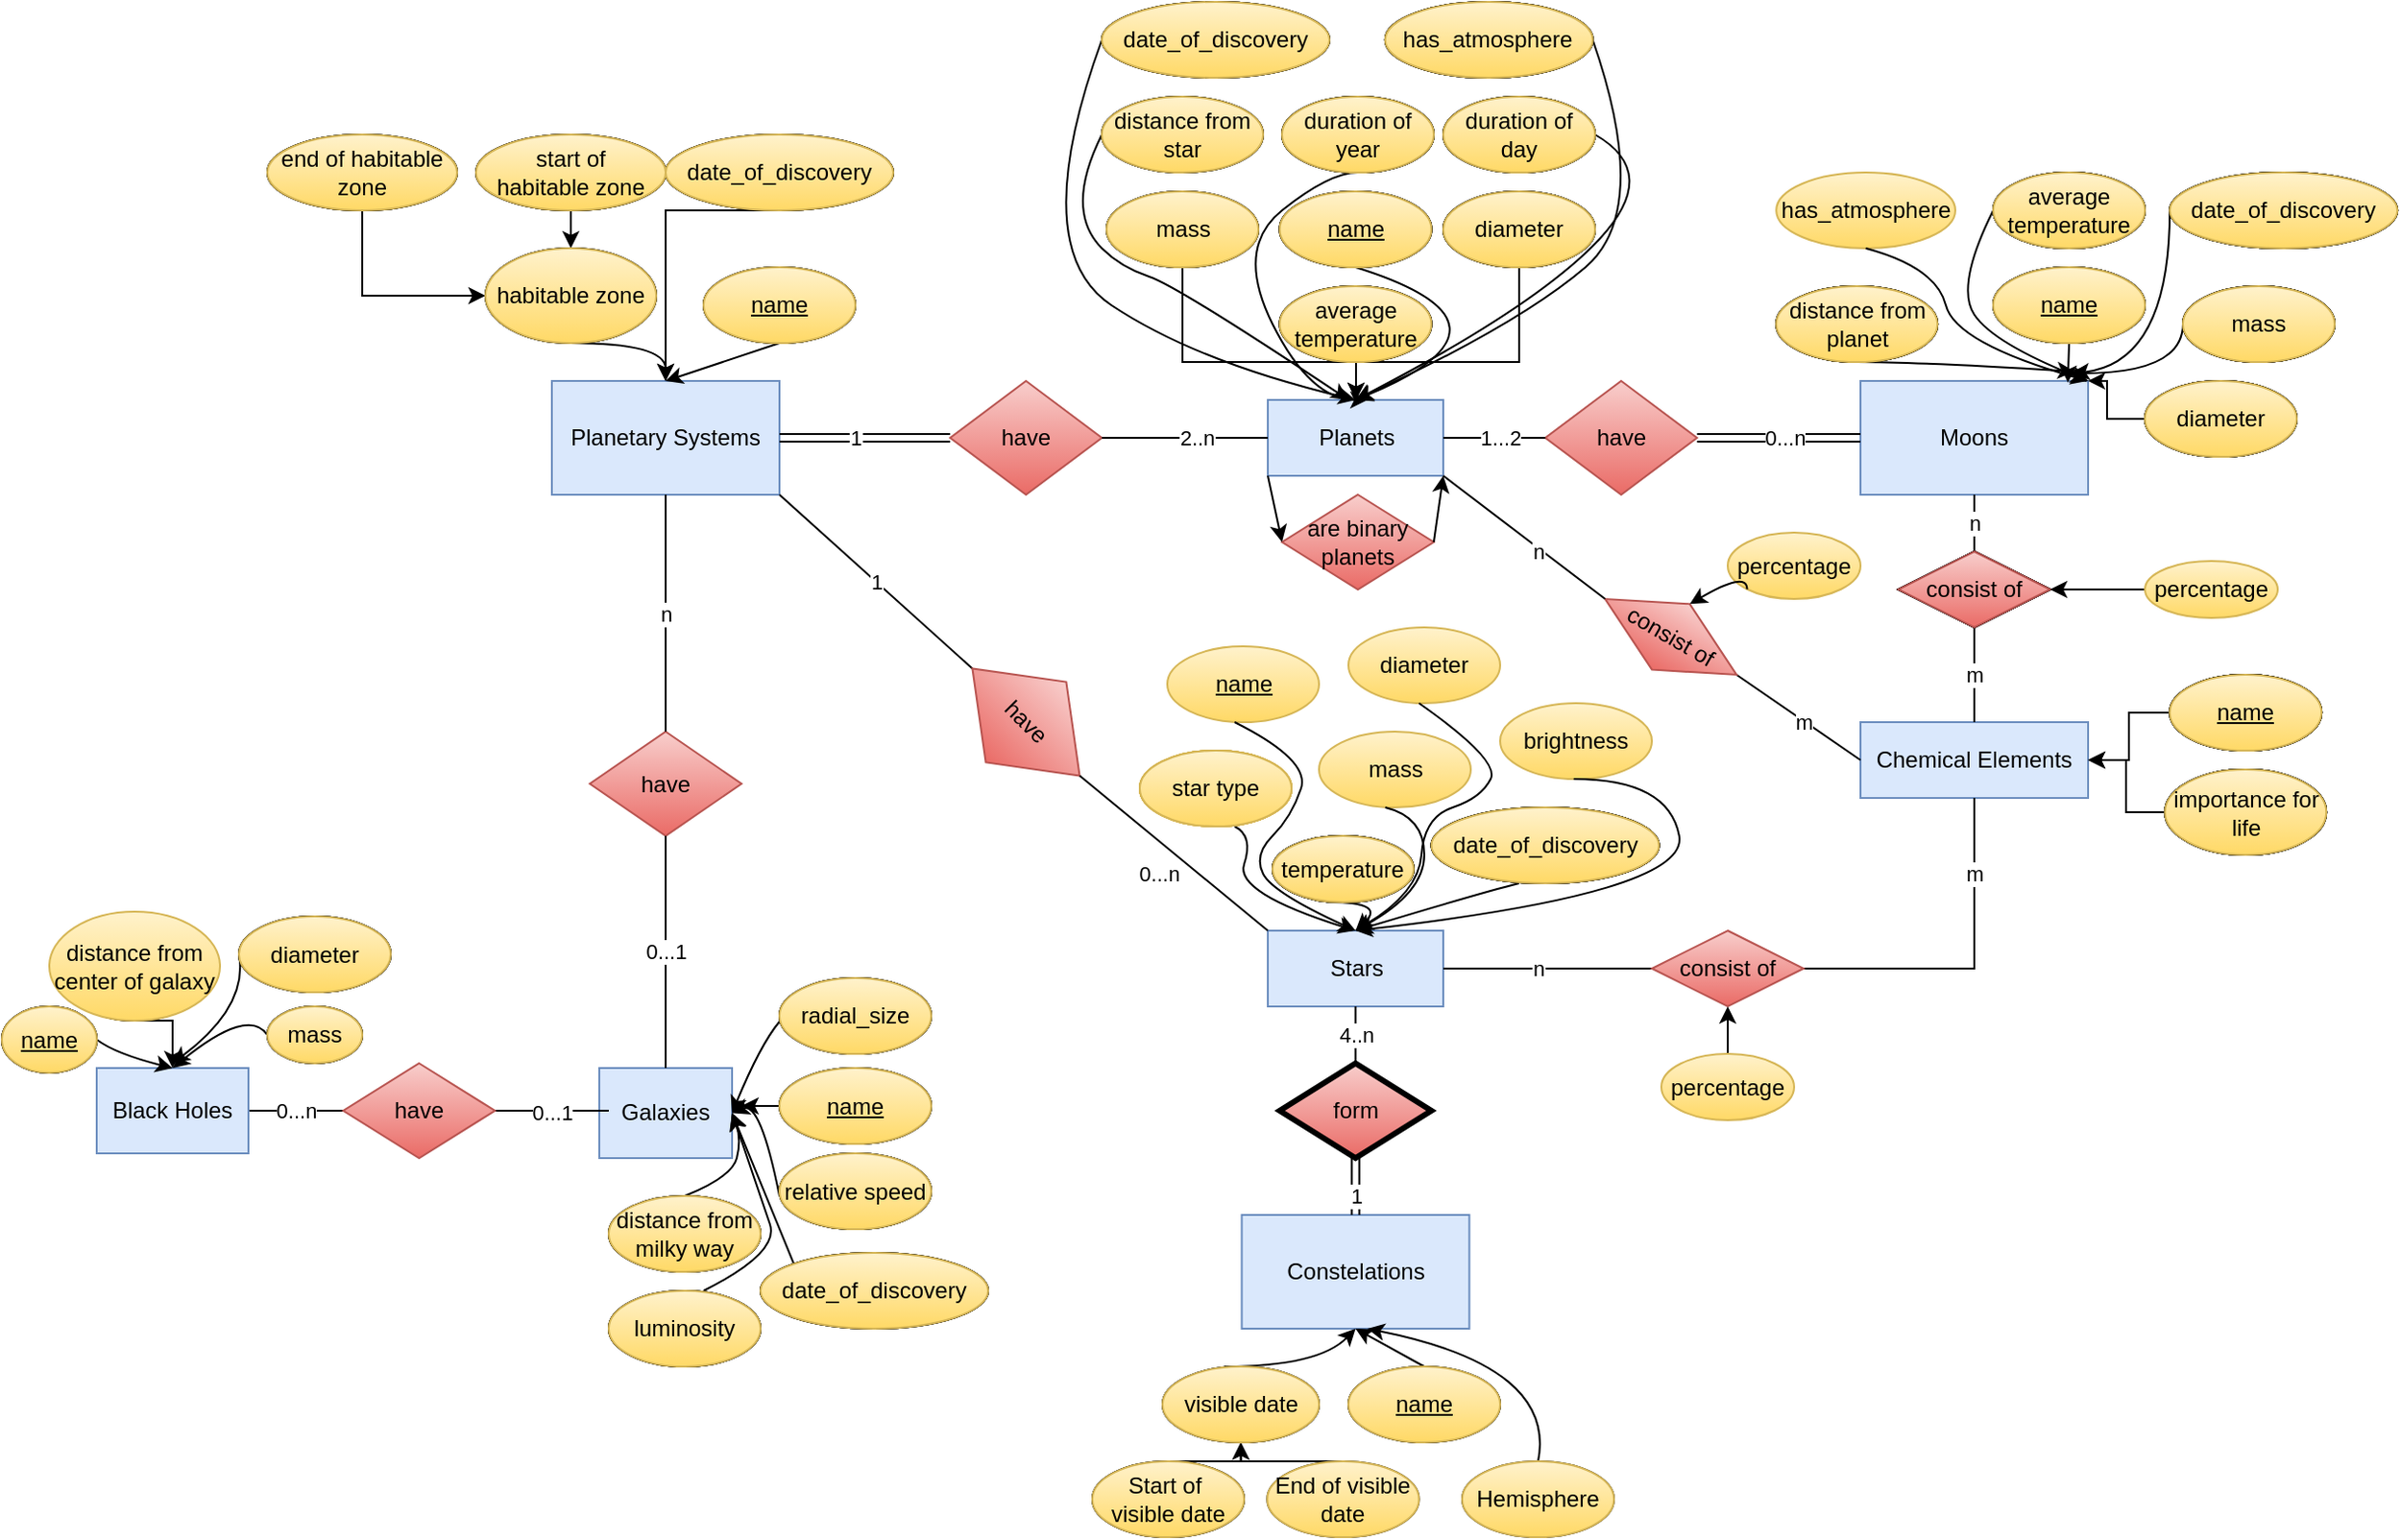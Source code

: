 <mxfile version="20.3.0" type="device"><diagram id="McmJMEYkvFcBhEb854tS" name="Page-1"><mxGraphModel dx="1676" dy="865" grid="1" gridSize="10" guides="1" tooltips="1" connect="1" arrows="1" fold="1" page="1" pageScale="1" pageWidth="3300" pageHeight="4681" math="0" shadow="0"><root><mxCell id="0"/><mxCell id="1" parent="0"/><mxCell id="S6VCzm6XUPfMPlr8ezEI-1" value="Planets" style="rounded=0;whiteSpace=wrap;html=1;fillColor=#dae8fc;strokeColor=#6c8ebf;" parent="1" vertex="1"><mxGeometry x="1067.5" y="390" width="92.5" height="40" as="geometry"/></mxCell><mxCell id="S6VCzm6XUPfMPlr8ezEI-2" value="Stars" style="rounded=0;whiteSpace=wrap;html=1;fillColor=#dae8fc;strokeColor=#6c8ebf;" parent="1" vertex="1"><mxGeometry x="1067.5" y="670" width="92.5" height="40" as="geometry"/></mxCell><mxCell id="S6VCzm6XUPfMPlr8ezEI-4" value="Constelations" style="rounded=0;whiteSpace=wrap;html=1;fillColor=#dae8fc;strokeColor=#6c8ebf;" parent="1" vertex="1"><mxGeometry x="1053.75" y="820" width="120" height="60" as="geometry"/></mxCell><mxCell id="S6VCzm6XUPfMPlr8ezEI-6" value="Planetary Systems" style="rounded=0;whiteSpace=wrap;html=1;fillColor=#dae8fc;strokeColor=#6c8ebf;" parent="1" vertex="1"><mxGeometry x="690" y="380" width="120" height="60" as="geometry"/></mxCell><mxCell id="S6VCzm6XUPfMPlr8ezEI-8" value="Galaxies" style="rounded=0;whiteSpace=wrap;html=1;fillColor=#dae8fc;strokeColor=#6c8ebf;" parent="1" vertex="1"><mxGeometry x="715" y="742.5" width="70" height="47.5" as="geometry"/></mxCell><mxCell id="S6VCzm6XUPfMPlr8ezEI-9" value="Chemical Elements" style="rounded=0;whiteSpace=wrap;html=1;fillColor=#dae8fc;strokeColor=#6c8ebf;" parent="1" vertex="1"><mxGeometry x="1380" y="560" width="120" height="40" as="geometry"/></mxCell><mxCell id="S6VCzm6XUPfMPlr8ezEI-10" value="Moons" style="rounded=0;whiteSpace=wrap;html=1;fillColor=#dae8fc;strokeColor=#6c8ebf;" parent="1" vertex="1"><mxGeometry x="1380" y="380" width="120" height="60" as="geometry"/></mxCell><mxCell id="S6VCzm6XUPfMPlr8ezEI-11" value="have" style="rhombus;whiteSpace=wrap;html=1;fillColor=#f8cecc;gradientColor=#ea6b66;strokeColor=#b85450;" parent="1" vertex="1"><mxGeometry x="900" y="380" width="80" height="60" as="geometry"/></mxCell><mxCell id="S6VCzm6XUPfMPlr8ezEI-13" value="2..n" style="endArrow=none;html=1;rounded=0;entryX=1;entryY=0.5;entryDx=0;entryDy=0;exitX=0;exitY=0.5;exitDx=0;exitDy=0;" parent="1" source="S6VCzm6XUPfMPlr8ezEI-1" target="S6VCzm6XUPfMPlr8ezEI-11" edge="1"><mxGeometry x="-0.143" width="50" height="50" relative="1" as="geometry"><mxPoint x="1060" y="700" as="sourcePoint"/><mxPoint x="1110" y="650" as="targetPoint"/><Array as="points"/><mxPoint as="offset"/></mxGeometry></mxCell><mxCell id="S6VCzm6XUPfMPlr8ezEI-14" value="1" style="endArrow=none;html=1;rounded=0;entryX=0;entryY=0.5;entryDx=0;entryDy=0;exitX=1;exitY=1;exitDx=0;exitDy=0;" parent="1" source="S6VCzm6XUPfMPlr8ezEI-6" target="S6VCzm6XUPfMPlr8ezEI-15" edge="1"><mxGeometry width="50" height="50" relative="1" as="geometry"><mxPoint x="860" y="670" as="sourcePoint"/><mxPoint x="930" y="680" as="targetPoint"/></mxGeometry></mxCell><mxCell id="S6VCzm6XUPfMPlr8ezEI-15" value="have" style="rhombus;whiteSpace=wrap;html=1;rotation=45;fillColor=#f8cecc;gradientColor=#ea6b66;strokeColor=#b85450;" parent="1" vertex="1"><mxGeometry x="900" y="530" width="80" height="60" as="geometry"/></mxCell><mxCell id="S6VCzm6XUPfMPlr8ezEI-16" value="0...n" style="endArrow=none;html=1;rounded=0;entryX=1;entryY=0.5;entryDx=0;entryDy=0;exitX=0;exitY=0;exitDx=0;exitDy=0;" parent="1" source="S6VCzm6XUPfMPlr8ezEI-2" target="S6VCzm6XUPfMPlr8ezEI-15" edge="1"><mxGeometry x="-0.013" y="13" width="50" height="50" relative="1" as="geometry"><mxPoint x="1038.41" y="685" as="sourcePoint"/><mxPoint x="1028.41" y="620" as="targetPoint"/><mxPoint as="offset"/></mxGeometry></mxCell><mxCell id="S6VCzm6XUPfMPlr8ezEI-17" value="have" style="rhombus;whiteSpace=wrap;html=1;fillColor=#f8cecc;gradientColor=#ea6b66;strokeColor=#b85450;" parent="1" vertex="1"><mxGeometry x="1213.82" y="380" width="80" height="60" as="geometry"/></mxCell><mxCell id="S6VCzm6XUPfMPlr8ezEI-19" value="0...n" style="endArrow=none;html=1;rounded=0;entryX=1;entryY=0.5;entryDx=0;entryDy=0;exitX=0;exitY=0.5;exitDx=0;exitDy=0;shape=link;" parent="1" source="S6VCzm6XUPfMPlr8ezEI-10" target="S6VCzm6XUPfMPlr8ezEI-17" edge="1"><mxGeometry x="-0.072" width="50" height="50" relative="1" as="geometry"><mxPoint x="1370" y="410" as="sourcePoint"/><mxPoint x="1310" y="409.41" as="targetPoint"/><Array as="points"><mxPoint x="1330" y="410"/></Array><mxPoint as="offset"/></mxGeometry></mxCell><mxCell id="S6VCzm6XUPfMPlr8ezEI-20" value="1...2" style="endArrow=none;html=1;rounded=0;entryX=1;entryY=0.5;entryDx=0;entryDy=0;exitX=0;exitY=0.5;exitDx=0;exitDy=0;" parent="1" source="S6VCzm6XUPfMPlr8ezEI-17" target="S6VCzm6XUPfMPlr8ezEI-1" edge="1"><mxGeometry x="-0.115" width="50" height="50" relative="1" as="geometry"><mxPoint x="1060" y="700" as="sourcePoint"/><mxPoint x="1110" y="650" as="targetPoint"/><mxPoint as="offset"/></mxGeometry></mxCell><mxCell id="S6VCzm6XUPfMPlr8ezEI-21" value="form" style="rhombus;whiteSpace=wrap;html=1;fillColor=#f8cecc;gradientColor=#ea6b66;strokeColor=#000000;rounded=0;shadow=0;sketch=0;strokeWidth=3;" parent="1" vertex="1"><mxGeometry x="1073.75" y="740" width="80" height="50" as="geometry"/></mxCell><mxCell id="S6VCzm6XUPfMPlr8ezEI-22" value="4..n" style="endArrow=none;html=1;rounded=0;entryX=0.5;entryY=0;entryDx=0;entryDy=0;exitX=0.5;exitY=1;exitDx=0;exitDy=0;" parent="1" source="S6VCzm6XUPfMPlr8ezEI-2" target="S6VCzm6XUPfMPlr8ezEI-21" edge="1"><mxGeometry width="50" height="50" relative="1" as="geometry"><mxPoint x="1069.41" y="830" as="sourcePoint"/><mxPoint x="1119.41" y="780" as="targetPoint"/></mxGeometry></mxCell><mxCell id="S6VCzm6XUPfMPlr8ezEI-24" value="m" style="endArrow=none;html=1;rounded=0;entryX=0.5;entryY=0;entryDx=0;entryDy=0;exitX=0.5;exitY=1;exitDx=0;exitDy=0;" parent="1" source="S6VCzm6XUPfMPlr8ezEI-43" target="S6VCzm6XUPfMPlr8ezEI-9" edge="1"><mxGeometry width="50" height="50" relative="1" as="geometry"><mxPoint x="1060" y="700" as="sourcePoint"/><mxPoint x="1110" y="650" as="targetPoint"/></mxGeometry></mxCell><mxCell id="S6VCzm6XUPfMPlr8ezEI-25" value="are binary planets" style="rhombus;whiteSpace=wrap;html=1;fillColor=#f8cecc;gradientColor=#ea6b66;strokeColor=#b85450;" parent="1" vertex="1"><mxGeometry x="1075" y="440" width="80" height="50" as="geometry"/></mxCell><mxCell id="S6VCzm6XUPfMPlr8ezEI-28" value="" style="endArrow=classic;html=1;rounded=0;exitX=0;exitY=1;exitDx=0;exitDy=0;entryX=0;entryY=0.5;entryDx=0;entryDy=0;" parent="1" source="S6VCzm6XUPfMPlr8ezEI-1" target="S6VCzm6XUPfMPlr8ezEI-25" edge="1"><mxGeometry width="50" height="50" relative="1" as="geometry"><mxPoint x="1015" y="420" as="sourcePoint"/><mxPoint x="1060" y="375" as="targetPoint"/></mxGeometry></mxCell><mxCell id="S6VCzm6XUPfMPlr8ezEI-29" value="" style="endArrow=classic;html=1;rounded=0;entryX=1;entryY=1;entryDx=0;entryDy=0;exitX=1;exitY=0.5;exitDx=0;exitDy=0;" parent="1" source="S6VCzm6XUPfMPlr8ezEI-25" target="S6VCzm6XUPfMPlr8ezEI-1" edge="1"><mxGeometry width="50" height="50" relative="1" as="geometry"><mxPoint x="1140" y="375" as="sourcePoint"/><mxPoint x="1110" y="640" as="targetPoint"/></mxGeometry></mxCell><mxCell id="S6VCzm6XUPfMPlr8ezEI-30" value="have" style="rhombus;whiteSpace=wrap;html=1;fillColor=#f8cecc;gradientColor=#ea6b66;strokeColor=#b85450;" parent="1" vertex="1"><mxGeometry x="710" y="565" width="80" height="55" as="geometry"/></mxCell><mxCell id="S6VCzm6XUPfMPlr8ezEI-31" value="n" style="endArrow=none;html=1;rounded=0;entryX=0.5;entryY=1;entryDx=0;entryDy=0;exitX=0.5;exitY=0;exitDx=0;exitDy=0;" parent="1" source="S6VCzm6XUPfMPlr8ezEI-30" target="S6VCzm6XUPfMPlr8ezEI-6" edge="1"><mxGeometry width="50" height="50" relative="1" as="geometry"><mxPoint x="850" y="640" as="sourcePoint"/><mxPoint x="820" y="450" as="targetPoint"/></mxGeometry></mxCell><mxCell id="S6VCzm6XUPfMPlr8ezEI-32" value="0...1" style="endArrow=none;html=1;rounded=0;exitX=0.5;exitY=0;exitDx=0;exitDy=0;entryX=0.5;entryY=1;entryDx=0;entryDy=0;" parent="1" source="S6VCzm6XUPfMPlr8ezEI-8" target="S6VCzm6XUPfMPlr8ezEI-30" edge="1"><mxGeometry width="50" height="50" relative="1" as="geometry"><mxPoint x="1060" y="690" as="sourcePoint"/><mxPoint x="810" y="595" as="targetPoint"/></mxGeometry></mxCell><mxCell id="S6VCzm6XUPfMPlr8ezEI-41" value="m" style="endArrow=none;html=1;rounded=0;entryX=0;entryY=0.5;entryDx=0;entryDy=0;exitX=1;exitY=0.5;exitDx=0;exitDy=0;" parent="1" source="S6VCzm6XUPfMPlr8ezEI-42" target="S6VCzm6XUPfMPlr8ezEI-9" edge="1"><mxGeometry x="0.091" y="-1" width="50" height="50" relative="1" as="geometry"><mxPoint x="1300" y="520" as="sourcePoint"/><mxPoint x="1350" y="490" as="targetPoint"/><Array as="points"/><mxPoint as="offset"/></mxGeometry></mxCell><mxCell id="S6VCzm6XUPfMPlr8ezEI-42" value="consist of" style="rhombus;whiteSpace=wrap;html=1;rotation=30;fillColor=#f8cecc;gradientColor=#ea6b66;strokeColor=#b85450;" parent="1" vertex="1"><mxGeometry x="1240" y="495" width="80" height="40" as="geometry"/></mxCell><mxCell id="S6VCzm6XUPfMPlr8ezEI-43" value="Consist of" style="rhombus;whiteSpace=wrap;html=1;" parent="1" vertex="1"><mxGeometry x="1400" y="470" width="80" height="40" as="geometry"/></mxCell><mxCell id="S6VCzm6XUPfMPlr8ezEI-44" value="n" style="endArrow=none;html=1;rounded=0;entryX=0.5;entryY=1;entryDx=0;entryDy=0;exitX=0.5;exitY=0;exitDx=0;exitDy=0;" parent="1" source="S6VCzm6XUPfMPlr8ezEI-43" target="S6VCzm6XUPfMPlr8ezEI-10" edge="1"><mxGeometry width="50" height="50" relative="1" as="geometry"><mxPoint x="1300" y="490" as="sourcePoint"/><mxPoint x="1350" y="440" as="targetPoint"/></mxGeometry></mxCell><mxCell id="S6VCzm6XUPfMPlr8ezEI-46" value="n" style="endArrow=none;html=1;rounded=0;entryX=1;entryY=1;entryDx=0;entryDy=0;exitX=0;exitY=0.5;exitDx=0;exitDy=0;" parent="1" source="S6VCzm6XUPfMPlr8ezEI-42" target="S6VCzm6XUPfMPlr8ezEI-1" edge="1"><mxGeometry x="-0.193" y="2" width="50" height="50" relative="1" as="geometry"><mxPoint x="1060" y="680" as="sourcePoint"/><mxPoint x="1110" y="630" as="targetPoint"/><mxPoint as="offset"/></mxGeometry></mxCell><mxCell id="F0VUjz2rfgv4da_X8WWV-1" value="Hemisphere" style="ellipse;whiteSpace=wrap;html=1;" parent="1" vertex="1"><mxGeometry x="1170" y="950" width="80" height="40" as="geometry"/></mxCell><mxCell id="F0VUjz2rfgv4da_X8WWV-2" value="star type" style="ellipse;whiteSpace=wrap;html=1;fillColor=#fff2cc;gradientColor=#ffd966;strokeColor=#d6b656;" parent="1" vertex="1"><mxGeometry x="1000" y="575" width="80" height="40" as="geometry"/></mxCell><mxCell id="F0VUjz2rfgv4da_X8WWV-3" value="termerature" style="ellipse;whiteSpace=wrap;html=1;" parent="1" vertex="1"><mxGeometry x="1070" y="620" width="74.41" height="35" as="geometry"/></mxCell><mxCell id="F0VUjz2rfgv4da_X8WWV-4" value="brightness" style="ellipse;whiteSpace=wrap;html=1;fillColor=#fff2cc;gradientColor=#ffd966;strokeColor=#d6b656;" parent="1" vertex="1"><mxGeometry x="1190" y="550" width="80" height="40" as="geometry"/></mxCell><mxCell id="FLVRo9IHWv-tEKfOFEHD-35" style="edgeStyle=orthogonalEdgeStyle;rounded=0;orthogonalLoop=1;jettySize=auto;html=1;exitX=0;exitY=0.5;exitDx=0;exitDy=0;" parent="1" source="F0VUjz2rfgv4da_X8WWV-5" edge="1"><mxGeometry relative="1" as="geometry"><mxPoint x="1500.0" y="580" as="targetPoint"/><Array as="points"><mxPoint x="1520" y="608"/><mxPoint x="1520" y="580"/></Array></mxGeometry></mxCell><mxCell id="F0VUjz2rfgv4da_X8WWV-5" value="importance for life" style="ellipse;whiteSpace=wrap;html=1;" parent="1" vertex="1"><mxGeometry x="1540.59" y="585" width="85" height="45" as="geometry"/></mxCell><mxCell id="F0VUjz2rfgv4da_X8WWV-6" value="has_atmosphere" style="ellipse;whiteSpace=wrap;html=1;" parent="1" vertex="1"><mxGeometry x="1129.41" y="180" width="109.41" height="40" as="geometry"/></mxCell><mxCell id="F0VUjz2rfgv4da_X8WWV-7" value="average termarature" style="ellipse;whiteSpace=wrap;html=1;" parent="1" vertex="1"><mxGeometry x="1073.75" y="330" width="80" height="40" as="geometry"/></mxCell><mxCell id="FLVRo9IHWv-tEKfOFEHD-46" style="edgeStyle=orthogonalEdgeStyle;rounded=0;orthogonalLoop=1;jettySize=auto;html=1;exitX=0.5;exitY=1;exitDx=0;exitDy=0;entryX=0;entryY=0.5;entryDx=0;entryDy=0;" parent="1" source="F0VUjz2rfgv4da_X8WWV-8" target="F0VUjz2rfgv4da_X8WWV-57" edge="1"><mxGeometry relative="1" as="geometry"/></mxCell><mxCell id="F0VUjz2rfgv4da_X8WWV-8" value="end of habitable zone" style="ellipse;whiteSpace=wrap;html=1;" parent="1" vertex="1"><mxGeometry x="540" y="250" width="100" height="40" as="geometry"/></mxCell><mxCell id="F0VUjz2rfgv4da_X8WWV-9" value="distance from star" style="ellipse;whiteSpace=wrap;html=1;" parent="1" vertex="1"><mxGeometry x="980.0" y="230" width="85" height="40" as="geometry"/></mxCell><mxCell id="F0VUjz2rfgv4da_X8WWV-10" value="duration of day" style="ellipse;whiteSpace=wrap;html=1;" parent="1" vertex="1"><mxGeometry x="1160.0" y="230" width="80" height="40" as="geometry"/></mxCell><mxCell id="F0VUjz2rfgv4da_X8WWV-11" value="relative speed" style="ellipse;whiteSpace=wrap;html=1;" parent="1" vertex="1"><mxGeometry x="810" y="787.5" width="80" height="40" as="geometry"/></mxCell><mxCell id="F0VUjz2rfgv4da_X8WWV-12" value="radial_size" style="ellipse;whiteSpace=wrap;html=1;" parent="1" vertex="1"><mxGeometry x="810" y="695" width="80" height="40" as="geometry"/></mxCell><mxCell id="F0VUjz2rfgv4da_X8WWV-13" value="distance from milky way" style="ellipse;whiteSpace=wrap;html=1;" parent="1" vertex="1"><mxGeometry x="720" y="810" width="80" height="40" as="geometry"/></mxCell><mxCell id="F0VUjz2rfgv4da_X8WWV-14" value="date_of_discovery" style="ellipse;whiteSpace=wrap;html=1;" parent="1" vertex="1"><mxGeometry x="800" y="840" width="120" height="40" as="geometry"/></mxCell><mxCell id="F0VUjz2rfgv4da_X8WWV-15" value="diameter" style="ellipse;whiteSpace=wrap;html=1;fillColor=#fff2cc;strokeColor=#d6b656;gradientColor=#ffd966;" parent="1" vertex="1"><mxGeometry x="1110" y="510" width="80" height="40" as="geometry"/></mxCell><mxCell id="FLVRo9IHWv-tEKfOFEHD-79" style="edgeStyle=orthogonalEdgeStyle;rounded=0;orthogonalLoop=1;jettySize=auto;html=1;exitX=0;exitY=0.5;exitDx=0;exitDy=0;" parent="1" source="F0VUjz2rfgv4da_X8WWV-16" edge="1"><mxGeometry relative="1" as="geometry"><mxPoint x="790.0" y="762" as="targetPoint"/></mxGeometry></mxCell><mxCell id="F0VUjz2rfgv4da_X8WWV-16" value="&lt;u&gt;name&lt;/u&gt;" style="ellipse;whiteSpace=wrap;html=1;" parent="1" vertex="1"><mxGeometry x="810" y="742.5" width="80" height="40" as="geometry"/></mxCell><mxCell id="F0VUjz2rfgv4da_X8WWV-17" value="&lt;u&gt;name&lt;/u&gt;" style="ellipse;whiteSpace=wrap;html=1;" parent="1" vertex="1"><mxGeometry x="770" y="320" width="80" height="40" as="geometry"/></mxCell><mxCell id="F0VUjz2rfgv4da_X8WWV-18" value="&lt;u&gt;name&lt;/u&gt;" style="ellipse;whiteSpace=wrap;html=1;" parent="1" vertex="1"><mxGeometry x="1073.75" y="280" width="80" height="40" as="geometry"/></mxCell><mxCell id="FLVRo9IHWv-tEKfOFEHD-27" style="edgeStyle=orthogonalEdgeStyle;rounded=0;orthogonalLoop=1;jettySize=auto;html=1;exitX=0.5;exitY=1;exitDx=0;exitDy=0;entryX=0.911;entryY=0.014;entryDx=0;entryDy=0;entryPerimeter=0;" parent="1" source="F0VUjz2rfgv4da_X8WWV-19" target="S6VCzm6XUPfMPlr8ezEI-10" edge="1"><mxGeometry relative="1" as="geometry"/></mxCell><mxCell id="F0VUjz2rfgv4da_X8WWV-19" value="&lt;u&gt;name&lt;/u&gt;" style="ellipse;whiteSpace=wrap;html=1;" parent="1" vertex="1"><mxGeometry x="1450" y="320" width="80" height="40" as="geometry"/></mxCell><mxCell id="FLVRo9IHWv-tEKfOFEHD-34" style="edgeStyle=orthogonalEdgeStyle;rounded=0;orthogonalLoop=1;jettySize=auto;html=1;exitX=0;exitY=0.5;exitDx=0;exitDy=0;entryX=1;entryY=0.5;entryDx=0;entryDy=0;" parent="1" source="F0VUjz2rfgv4da_X8WWV-20" target="S6VCzm6XUPfMPlr8ezEI-9" edge="1"><mxGeometry relative="1" as="geometry"/></mxCell><mxCell id="F0VUjz2rfgv4da_X8WWV-20" value="&lt;u&gt;name&lt;/u&gt;" style="ellipse;whiteSpace=wrap;html=1;" parent="1" vertex="1"><mxGeometry x="1543.09" y="535" width="80" height="40" as="geometry"/></mxCell><mxCell id="F0VUjz2rfgv4da_X8WWV-21" value="&lt;u&gt;name&lt;/u&gt;" style="ellipse;whiteSpace=wrap;html=1;" parent="1" vertex="1"><mxGeometry x="1110" y="900" width="80" height="40" as="geometry"/></mxCell><mxCell id="F0VUjz2rfgv4da_X8WWV-25" value="date_of_discovery" style="ellipse;whiteSpace=wrap;html=1;" parent="1" vertex="1"><mxGeometry x="1153.75" y="605" width="120" height="40" as="geometry"/></mxCell><mxCell id="FLVRo9IHWv-tEKfOFEHD-50" style="edgeStyle=orthogonalEdgeStyle;rounded=0;orthogonalLoop=1;jettySize=auto;html=1;exitX=0.5;exitY=1;exitDx=0;exitDy=0;entryX=0.5;entryY=0;entryDx=0;entryDy=0;" parent="1" source="F0VUjz2rfgv4da_X8WWV-26" target="S6VCzm6XUPfMPlr8ezEI-6" edge="1"><mxGeometry relative="1" as="geometry"><Array as="points"><mxPoint x="750" y="290"/></Array></mxGeometry></mxCell><mxCell id="F0VUjz2rfgv4da_X8WWV-26" value="date_of_discovery" style="ellipse;whiteSpace=wrap;html=1;" parent="1" vertex="1"><mxGeometry x="750" y="250" width="120" height="40" as="geometry"/></mxCell><mxCell id="F0VUjz2rfgv4da_X8WWV-27" value="date_of_discovery" style="ellipse;whiteSpace=wrap;html=1;" parent="1" vertex="1"><mxGeometry x="980" y="180" width="120" height="40" as="geometry"/></mxCell><mxCell id="F0VUjz2rfgv4da_X8WWV-28" value="date_of_discovery" style="ellipse;whiteSpace=wrap;html=1;" parent="1" vertex="1"><mxGeometry x="1543.09" y="270" width="120" height="40" as="geometry"/></mxCell><mxCell id="F0VUjz2rfgv4da_X8WWV-29" value="&lt;u&gt;name&lt;/u&gt;" style="ellipse;whiteSpace=wrap;html=1;fillColor=#fff2cc;gradientColor=#ffd966;strokeColor=#d6b656;" parent="1" vertex="1"><mxGeometry x="1014.5" y="520" width="80" height="40" as="geometry"/></mxCell><mxCell id="FLVRo9IHWv-tEKfOFEHD-47" style="edgeStyle=orthogonalEdgeStyle;rounded=0;orthogonalLoop=1;jettySize=auto;html=1;exitX=0.5;exitY=1;exitDx=0;exitDy=0;entryX=0.5;entryY=0;entryDx=0;entryDy=0;" parent="1" source="F0VUjz2rfgv4da_X8WWV-30" target="F0VUjz2rfgv4da_X8WWV-57" edge="1"><mxGeometry relative="1" as="geometry"/></mxCell><mxCell id="F0VUjz2rfgv4da_X8WWV-30" value="start of&lt;br&gt;habitable zone" style="ellipse;whiteSpace=wrap;html=1;" parent="1" vertex="1"><mxGeometry x="650" y="250" width="100" height="40" as="geometry"/></mxCell><mxCell id="FLVRo9IHWv-tEKfOFEHD-26" style="edgeStyle=orthogonalEdgeStyle;rounded=0;orthogonalLoop=1;jettySize=auto;html=1;exitX=0;exitY=0.5;exitDx=0;exitDy=0;entryX=1;entryY=0;entryDx=0;entryDy=0;" parent="1" source="F0VUjz2rfgv4da_X8WWV-31" target="S6VCzm6XUPfMPlr8ezEI-10" edge="1"><mxGeometry relative="1" as="geometry"><Array as="points"><mxPoint x="1510" y="400"/><mxPoint x="1510" y="380"/></Array></mxGeometry></mxCell><mxCell id="F0VUjz2rfgv4da_X8WWV-31" value="diameter" style="ellipse;whiteSpace=wrap;html=1;" parent="1" vertex="1"><mxGeometry x="1530" y="380" width="80" height="40" as="geometry"/></mxCell><mxCell id="FLVRo9IHWv-tEKfOFEHD-18" style="edgeStyle=orthogonalEdgeStyle;rounded=0;orthogonalLoop=1;jettySize=auto;html=1;exitX=0.5;exitY=1;exitDx=0;exitDy=0;" parent="1" source="F0VUjz2rfgv4da_X8WWV-32" target="S6VCzm6XUPfMPlr8ezEI-1" edge="1"><mxGeometry relative="1" as="geometry"><Array as="points"><mxPoint x="1200" y="370"/><mxPoint x="1114" y="370"/></Array></mxGeometry></mxCell><mxCell id="F0VUjz2rfgv4da_X8WWV-32" value="diameter" style="ellipse;whiteSpace=wrap;html=1;" parent="1" vertex="1"><mxGeometry x="1160.0" y="280" width="80" height="40" as="geometry"/></mxCell><mxCell id="F0VUjz2rfgv4da_X8WWV-33" value="luminosity" style="ellipse;whiteSpace=wrap;html=1;" parent="1" vertex="1"><mxGeometry x="720" y="860" width="80" height="40" as="geometry"/></mxCell><mxCell id="F0VUjz2rfgv4da_X8WWV-34" value="mass" style="ellipse;whiteSpace=wrap;html=1;" parent="1" vertex="1"><mxGeometry x="1550" y="330" width="80" height="40" as="geometry"/></mxCell><mxCell id="FLVRo9IHWv-tEKfOFEHD-19" style="edgeStyle=orthogonalEdgeStyle;rounded=0;orthogonalLoop=1;jettySize=auto;html=1;exitX=0.5;exitY=1;exitDx=0;exitDy=0;" parent="1" source="F0VUjz2rfgv4da_X8WWV-35" target="S6VCzm6XUPfMPlr8ezEI-1" edge="1"><mxGeometry relative="1" as="geometry"><Array as="points"><mxPoint x="1023" y="370"/><mxPoint x="1114" y="370"/></Array></mxGeometry></mxCell><mxCell id="F0VUjz2rfgv4da_X8WWV-35" value="mass" style="ellipse;whiteSpace=wrap;html=1;" parent="1" vertex="1"><mxGeometry x="982.5" y="280" width="80" height="40" as="geometry"/></mxCell><mxCell id="F0VUjz2rfgv4da_X8WWV-36" value="mass" style="ellipse;whiteSpace=wrap;html=1;fillColor=#fff2cc;gradientColor=#ffd966;strokeColor=#d6b656;" parent="1" vertex="1"><mxGeometry x="1094.5" y="565" width="80" height="40" as="geometry"/></mxCell><mxCell id="F0VUjz2rfgv4da_X8WWV-38" value="duration of year" style="ellipse;whiteSpace=wrap;html=1;" parent="1" vertex="1"><mxGeometry x="1075" y="230" width="80" height="40" as="geometry"/></mxCell><mxCell id="F0VUjz2rfgv4da_X8WWV-39" value="distance from planet" style="ellipse;whiteSpace=wrap;html=1;" parent="1" vertex="1"><mxGeometry x="1335.59" y="330" width="85" height="40" as="geometry"/></mxCell><mxCell id="F0VUjz2rfgv4da_X8WWV-40" value="has_atmosphere" style="ellipse;whiteSpace=wrap;html=1;fillColor=#fff2cc;gradientColor=#ffd966;strokeColor=#d6b656;" parent="1" vertex="1"><mxGeometry x="1335.59" y="270" width="94.41" height="40" as="geometry"/></mxCell><mxCell id="F0VUjz2rfgv4da_X8WWV-41" value="average termarature" style="ellipse;whiteSpace=wrap;html=1;" parent="1" vertex="1"><mxGeometry x="1450" y="270" width="80" height="40" as="geometry"/></mxCell><mxCell id="F0VUjz2rfgv4da_X8WWV-44" value="m" style="edgeStyle=orthogonalEdgeStyle;rounded=0;orthogonalLoop=1;jettySize=auto;html=1;exitX=1;exitY=0.5;exitDx=0;exitDy=0;entryX=0.5;entryY=1;entryDx=0;entryDy=0;endArrow=none;endFill=0;" parent="1" source="F0VUjz2rfgv4da_X8WWV-43" target="S6VCzm6XUPfMPlr8ezEI-9" edge="1"><mxGeometry x="0.555" relative="1" as="geometry"><mxPoint as="offset"/></mxGeometry></mxCell><mxCell id="F0VUjz2rfgv4da_X8WWV-45" value="n" style="edgeStyle=orthogonalEdgeStyle;rounded=0;orthogonalLoop=1;jettySize=auto;html=1;exitX=0;exitY=0.5;exitDx=0;exitDy=0;entryX=1;entryY=0.5;entryDx=0;entryDy=0;endArrow=none;endFill=0;" parent="1" source="F0VUjz2rfgv4da_X8WWV-43" target="S6VCzm6XUPfMPlr8ezEI-2" edge="1"><mxGeometry x="0.091" relative="1" as="geometry"><mxPoint as="offset"/></mxGeometry></mxCell><mxCell id="F0VUjz2rfgv4da_X8WWV-43" value="consist of" style="rhombus;whiteSpace=wrap;html=1;fillColor=#f8cecc;gradientColor=#ea6b66;strokeColor=#b85450;" parent="1" vertex="1"><mxGeometry x="1270" y="670" width="80" height="40" as="geometry"/></mxCell><mxCell id="F0VUjz2rfgv4da_X8WWV-50" value="0...n" style="edgeStyle=orthogonalEdgeStyle;rounded=0;orthogonalLoop=1;jettySize=auto;html=1;exitX=1;exitY=0.5;exitDx=0;exitDy=0;entryX=0;entryY=0.5;entryDx=0;entryDy=0;endArrow=none;endFill=0;" parent="1" source="F0VUjz2rfgv4da_X8WWV-46" target="F0VUjz2rfgv4da_X8WWV-48" edge="1"><mxGeometry relative="1" as="geometry"/></mxCell><mxCell id="F0VUjz2rfgv4da_X8WWV-46" value="Black Holes" style="rounded=0;whiteSpace=wrap;html=1;fillColor=#dae8fc;strokeColor=#6c8ebf;" parent="1" vertex="1"><mxGeometry x="450" y="742.5" width="80" height="45" as="geometry"/></mxCell><mxCell id="F0VUjz2rfgv4da_X8WWV-49" value="0...1" style="edgeStyle=orthogonalEdgeStyle;rounded=0;orthogonalLoop=1;jettySize=auto;html=1;exitX=1;exitY=0.5;exitDx=0;exitDy=0;endArrow=none;endFill=0;" parent="1" source="F0VUjz2rfgv4da_X8WWV-48" edge="1"><mxGeometry relative="1" as="geometry"><mxPoint x="720" y="765" as="targetPoint"/></mxGeometry></mxCell><mxCell id="F0VUjz2rfgv4da_X8WWV-48" value="have" style="rhombus;whiteSpace=wrap;html=1;fillColor=#f8cecc;gradientColor=#ea6b66;strokeColor=#b85450;" parent="1" vertex="1"><mxGeometry x="580" y="740" width="80" height="50" as="geometry"/></mxCell><mxCell id="F0VUjz2rfgv4da_X8WWV-51" value="&lt;u&gt;name&lt;/u&gt;" style="ellipse;whiteSpace=wrap;html=1;" parent="1" vertex="1"><mxGeometry x="400" y="710" width="50" height="35" as="geometry"/></mxCell><mxCell id="FLVRo9IHWv-tEKfOFEHD-39" style="edgeStyle=orthogonalEdgeStyle;rounded=0;orthogonalLoop=1;jettySize=auto;html=1;exitX=0.5;exitY=0;exitDx=0;exitDy=0;entryX=0.5;entryY=1;entryDx=0;entryDy=0;" parent="1" source="F0VUjz2rfgv4da_X8WWV-52" target="F0VUjz2rfgv4da_X8WWV-60" edge="1"><mxGeometry relative="1" as="geometry"/></mxCell><mxCell id="F0VUjz2rfgv4da_X8WWV-52" value="Start of&amp;nbsp; visible date" style="ellipse;whiteSpace=wrap;html=1;" parent="1" vertex="1"><mxGeometry x="975" y="950" width="80" height="40" as="geometry"/></mxCell><mxCell id="FLVRo9IHWv-tEKfOFEHD-41" style="edgeStyle=orthogonalEdgeStyle;rounded=0;orthogonalLoop=1;jettySize=auto;html=1;exitX=0.5;exitY=0;exitDx=0;exitDy=0;entryX=0.5;entryY=1;entryDx=0;entryDy=0;" parent="1" source="F0VUjz2rfgv4da_X8WWV-53" target="F0VUjz2rfgv4da_X8WWV-60" edge="1"><mxGeometry relative="1" as="geometry"><mxPoint x="1060.0" y="950.235" as="targetPoint"/><Array as="points"><mxPoint x="1053" y="950"/></Array></mxGeometry></mxCell><mxCell id="F0VUjz2rfgv4da_X8WWV-53" value="End of visible date" style="ellipse;whiteSpace=wrap;html=1;" parent="1" vertex="1"><mxGeometry x="1067.2" y="950" width="80" height="40" as="geometry"/></mxCell><mxCell id="F0VUjz2rfgv4da_X8WWV-54" value="mass" style="ellipse;whiteSpace=wrap;html=1;" parent="1" vertex="1"><mxGeometry x="540" y="710" width="50" height="30" as="geometry"/></mxCell><mxCell id="F0VUjz2rfgv4da_X8WWV-55" value="diameter" style="ellipse;whiteSpace=wrap;html=1;" parent="1" vertex="1"><mxGeometry x="525" y="662.5" width="80" height="40" as="geometry"/></mxCell><mxCell id="FLVRo9IHWv-tEKfOFEHD-58" style="edgeStyle=orthogonalEdgeStyle;rounded=0;orthogonalLoop=1;jettySize=auto;html=1;exitX=0.5;exitY=1;exitDx=0;exitDy=0;entryX=0.5;entryY=0;entryDx=0;entryDy=0;" parent="1" source="F0VUjz2rfgv4da_X8WWV-56" target="F0VUjz2rfgv4da_X8WWV-46" edge="1"><mxGeometry relative="1" as="geometry"/></mxCell><mxCell id="F0VUjz2rfgv4da_X8WWV-56" value="distance from center of galaxy" style="ellipse;whiteSpace=wrap;html=1;" parent="1" vertex="1"><mxGeometry x="430" y="662.5" width="80" height="55" as="geometry"/></mxCell><mxCell id="F0VUjz2rfgv4da_X8WWV-57" value="habitable zone" style="ellipse;whiteSpace=wrap;html=1;" parent="1" vertex="1"><mxGeometry x="655" y="310" width="90" height="50" as="geometry"/></mxCell><mxCell id="F0VUjz2rfgv4da_X8WWV-60" value="visible date" style="ellipse;whiteSpace=wrap;html=1;" parent="1" vertex="1"><mxGeometry x="1012" y="900" width="82.5" height="40" as="geometry"/></mxCell><mxCell id="FLVRo9IHWv-tEKfOFEHD-3" value="" style="curved=1;endArrow=classic;html=1;rounded=0;exitX=0;exitY=0.5;exitDx=0;exitDy=0;entryX=0.5;entryY=0;entryDx=0;entryDy=0;" parent="1" source="F0VUjz2rfgv4da_X8WWV-27" target="S6VCzm6XUPfMPlr8ezEI-1" edge="1"><mxGeometry width="50" height="50" relative="1" as="geometry"><mxPoint x="890" y="310" as="sourcePoint"/><mxPoint x="940" y="260" as="targetPoint"/><Array as="points"><mxPoint x="940" y="310"/><mxPoint x="1030" y="370"/></Array></mxGeometry></mxCell><mxCell id="FLVRo9IHWv-tEKfOFEHD-15" value="" style="curved=1;endArrow=classic;html=1;rounded=0;exitX=1;exitY=0.5;exitDx=0;exitDy=0;entryX=0.5;entryY=0;entryDx=0;entryDy=0;" parent="1" source="F0VUjz2rfgv4da_X8WWV-6" target="S6VCzm6XUPfMPlr8ezEI-1" edge="1"><mxGeometry width="50" height="50" relative="1" as="geometry"><mxPoint x="1266.25" y="200" as="sourcePoint"/><mxPoint x="1400.0" y="390" as="targetPoint"/><Array as="points"><mxPoint x="1270" y="290"/><mxPoint x="1200" y="350"/></Array></mxGeometry></mxCell><mxCell id="FLVRo9IHWv-tEKfOFEHD-16" value="" style="curved=1;endArrow=classic;html=1;rounded=0;exitX=0;exitY=0.5;exitDx=0;exitDy=0;" parent="1" source="F0VUjz2rfgv4da_X8WWV-9" edge="1"><mxGeometry width="50" height="50" relative="1" as="geometry"><mxPoint x="880" y="360" as="sourcePoint"/><mxPoint x="1110" y="390" as="targetPoint"/><Array as="points"><mxPoint x="970" y="270"/><mxPoint x="970" y="300"/><mxPoint x="990" y="320"/><mxPoint x="1020" y="330"/></Array></mxGeometry></mxCell><mxCell id="FLVRo9IHWv-tEKfOFEHD-17" value="" style="curved=1;endArrow=classic;html=1;rounded=0;exitX=1;exitY=0.5;exitDx=0;exitDy=0;entryX=0.5;entryY=0;entryDx=0;entryDy=0;" parent="1" source="F0VUjz2rfgv4da_X8WWV-10" target="S6VCzm6XUPfMPlr8ezEI-1" edge="1"><mxGeometry width="50" height="50" relative="1" as="geometry"><mxPoint x="1275" y="320" as="sourcePoint"/><mxPoint x="1325" y="270" as="targetPoint"/><Array as="points"><mxPoint x="1275" y="270"/><mxPoint x="1210" y="340"/></Array></mxGeometry></mxCell><mxCell id="FLVRo9IHWv-tEKfOFEHD-20" value="" style="curved=1;endArrow=classic;html=1;rounded=0;exitX=0.5;exitY=1;exitDx=0;exitDy=0;" parent="1" source="F0VUjz2rfgv4da_X8WWV-38" edge="1"><mxGeometry width="50" height="50" relative="1" as="geometry"><mxPoint x="850" y="320" as="sourcePoint"/><mxPoint x="1120" y="390" as="targetPoint"/><Array as="points"><mxPoint x="1100" y="270"/><mxPoint x="1050" y="310"/><mxPoint x="1090" y="390"/></Array></mxGeometry></mxCell><mxCell id="FLVRo9IHWv-tEKfOFEHD-21" value="" style="curved=1;endArrow=classic;html=1;rounded=0;exitX=0.5;exitY=1;exitDx=0;exitDy=0;entryX=0.5;entryY=0;entryDx=0;entryDy=0;" parent="1" source="F0VUjz2rfgv4da_X8WWV-18" target="S6VCzm6XUPfMPlr8ezEI-1" edge="1"><mxGeometry width="50" height="50" relative="1" as="geometry"><mxPoint x="1260" y="350" as="sourcePoint"/><mxPoint x="1310" y="300" as="targetPoint"/><Array as="points"><mxPoint x="1210" y="350"/></Array></mxGeometry></mxCell><mxCell id="FLVRo9IHWv-tEKfOFEHD-29" value="" style="curved=1;endArrow=classic;html=1;rounded=0;exitX=0;exitY=0.5;exitDx=0;exitDy=0;" parent="1" source="F0VUjz2rfgv4da_X8WWV-34" edge="1"><mxGeometry width="50" height="50" relative="1" as="geometry"><mxPoint x="1520" y="470" as="sourcePoint"/><mxPoint x="1490" y="376" as="targetPoint"/><Array as="points"><mxPoint x="1550" y="376"/></Array></mxGeometry></mxCell><mxCell id="FLVRo9IHWv-tEKfOFEHD-30" value="" style="curved=1;endArrow=classic;html=1;rounded=0;exitX=0.5;exitY=1;exitDx=0;exitDy=0;entryX=1;entryY=0;entryDx=0;entryDy=0;" parent="1" source="F0VUjz2rfgv4da_X8WWV-40" target="S6VCzm6XUPfMPlr8ezEI-10" edge="1"><mxGeometry width="50" height="50" relative="1" as="geometry"><mxPoint x="1400" y="260" as="sourcePoint"/><mxPoint x="1450" y="210" as="targetPoint"/><Array as="points"><mxPoint x="1420" y="320"/><mxPoint x="1430" y="360"/></Array></mxGeometry></mxCell><mxCell id="FLVRo9IHWv-tEKfOFEHD-31" value="" style="curved=1;endArrow=classic;html=1;rounded=0;exitX=0;exitY=0.5;exitDx=0;exitDy=0;entryX=1;entryY=0;entryDx=0;entryDy=0;" parent="1" source="F0VUjz2rfgv4da_X8WWV-41" target="S6VCzm6XUPfMPlr8ezEI-10" edge="1"><mxGeometry width="50" height="50" relative="1" as="geometry"><mxPoint x="1430" y="290" as="sourcePoint"/><mxPoint x="1440" y="380" as="targetPoint"/><Array as="points"><mxPoint x="1430" y="330"/><mxPoint x="1450" y="360"/></Array></mxGeometry></mxCell><mxCell id="FLVRo9IHWv-tEKfOFEHD-32" value="" style="curved=1;endArrow=classic;html=1;rounded=0;exitX=0;exitY=0.5;exitDx=0;exitDy=0;entryX=0.931;entryY=-0.065;entryDx=0;entryDy=0;entryPerimeter=0;" parent="1" source="F0VUjz2rfgv4da_X8WWV-28" target="S6VCzm6XUPfMPlr8ezEI-10" edge="1"><mxGeometry width="50" height="50" relative="1" as="geometry"><mxPoint x="1530" y="270" as="sourcePoint"/><mxPoint x="1580" y="220" as="targetPoint"/><Array as="points"><mxPoint x="1543" y="370"/></Array></mxGeometry></mxCell><mxCell id="FLVRo9IHWv-tEKfOFEHD-33" value="" style="curved=1;endArrow=classic;html=1;rounded=0;exitX=0.5;exitY=1;exitDx=0;exitDy=0;entryX=0.941;entryY=-0.084;entryDx=0;entryDy=0;entryPerimeter=0;" parent="1" source="F0VUjz2rfgv4da_X8WWV-39" target="S6VCzm6XUPfMPlr8ezEI-10" edge="1"><mxGeometry width="50" height="50" relative="1" as="geometry"><mxPoint x="1390" y="430" as="sourcePoint"/><mxPoint x="1440" y="380" as="targetPoint"/><Array as="points"><mxPoint x="1410" y="370"/></Array></mxGeometry></mxCell><mxCell id="FLVRo9IHWv-tEKfOFEHD-37" value="" style="curved=1;endArrow=classic;html=1;rounded=0;entryX=0.5;entryY=1;entryDx=0;entryDy=0;" parent="1" target="S6VCzm6XUPfMPlr8ezEI-4" edge="1"><mxGeometry width="50" height="50" relative="1" as="geometry"><mxPoint x="1044.5" y="900" as="sourcePoint"/><mxPoint x="1094.5" y="850" as="targetPoint"/><Array as="points"><mxPoint x="1094.5" y="900"/></Array></mxGeometry></mxCell><mxCell id="FLVRo9IHWv-tEKfOFEHD-43" value="" style="curved=1;endArrow=classic;html=1;rounded=0;entryX=0.5;entryY=1;entryDx=0;entryDy=0;exitX=0.5;exitY=0;exitDx=0;exitDy=0;" parent="1" source="F0VUjz2rfgv4da_X8WWV-21" target="S6VCzm6XUPfMPlr8ezEI-4" edge="1"><mxGeometry width="50" height="50" relative="1" as="geometry"><mxPoint x="1054.5" y="910" as="sourcePoint"/><mxPoint x="1125.0" y="890" as="targetPoint"/><Array as="points"/></mxGeometry></mxCell><mxCell id="FLVRo9IHWv-tEKfOFEHD-45" value="" style="curved=1;endArrow=classic;html=1;rounded=0;exitX=0.5;exitY=0;exitDx=0;exitDy=0;" parent="1" source="F0VUjz2rfgv4da_X8WWV-1" edge="1"><mxGeometry width="50" height="50" relative="1" as="geometry"><mxPoint x="1160.0" y="910" as="sourcePoint"/><mxPoint x="1120" y="880" as="targetPoint"/><Array as="points"><mxPoint x="1220" y="900"/></Array></mxGeometry></mxCell><mxCell id="FLVRo9IHWv-tEKfOFEHD-48" value="" style="curved=1;endArrow=classic;html=1;rounded=0;exitX=0.5;exitY=1;exitDx=0;exitDy=0;entryX=0.5;entryY=0;entryDx=0;entryDy=0;" parent="1" source="F0VUjz2rfgv4da_X8WWV-57" target="S6VCzm6XUPfMPlr8ezEI-6" edge="1"><mxGeometry width="50" height="50" relative="1" as="geometry"><mxPoint x="720" y="370" as="sourcePoint"/><mxPoint x="770" y="320" as="targetPoint"/><Array as="points"><mxPoint x="750" y="360"/></Array></mxGeometry></mxCell><mxCell id="FLVRo9IHWv-tEKfOFEHD-49" value="" style="curved=1;endArrow=classic;html=1;rounded=0;exitX=0.5;exitY=1;exitDx=0;exitDy=0;entryX=0.5;entryY=0;entryDx=0;entryDy=0;" parent="1" source="F0VUjz2rfgv4da_X8WWV-17" target="S6VCzm6XUPfMPlr8ezEI-6" edge="1"><mxGeometry width="50" height="50" relative="1" as="geometry"><mxPoint x="830" y="370" as="sourcePoint"/><mxPoint x="880" y="320" as="targetPoint"/><Array as="points"/></mxGeometry></mxCell><mxCell id="FLVRo9IHWv-tEKfOFEHD-51" value="" style="curved=1;endArrow=classic;html=1;rounded=0;exitX=1;exitY=0.5;exitDx=0;exitDy=0;entryX=0.5;entryY=0;entryDx=0;entryDy=0;" parent="1" source="F0VUjz2rfgv4da_X8WWV-51" target="F0VUjz2rfgv4da_X8WWV-46" edge="1"><mxGeometry width="50" height="50" relative="1" as="geometry"><mxPoint x="410" y="785" as="sourcePoint"/><mxPoint x="460" y="735" as="targetPoint"/><Array as="points"><mxPoint x="460" y="735"/></Array></mxGeometry></mxCell><mxCell id="FLVRo9IHWv-tEKfOFEHD-52" value="" style="curved=1;endArrow=classic;html=1;rounded=0;exitX=0;exitY=0.5;exitDx=0;exitDy=0;" parent="1" source="F0VUjz2rfgv4da_X8WWV-55" edge="1"><mxGeometry width="50" height="50" relative="1" as="geometry"><mxPoint x="530" y="662.5" as="sourcePoint"/><mxPoint x="490" y="740" as="targetPoint"/><Array as="points"><mxPoint x="530" y="710"/></Array></mxGeometry></mxCell><mxCell id="FLVRo9IHWv-tEKfOFEHD-53" value="" style="curved=1;endArrow=classic;html=1;rounded=0;exitX=0;exitY=0.5;exitDx=0;exitDy=0;entryX=0.5;entryY=0;entryDx=0;entryDy=0;" parent="1" source="F0VUjz2rfgv4da_X8WWV-54" target="F0VUjz2rfgv4da_X8WWV-46" edge="1"><mxGeometry width="50" height="50" relative="1" as="geometry"><mxPoint x="520" y="717.5" as="sourcePoint"/><mxPoint x="570" y="667.5" as="targetPoint"/><Array as="points"><mxPoint x="530" y="710"/></Array></mxGeometry></mxCell><mxCell id="FLVRo9IHWv-tEKfOFEHD-54" value="" style="curved=1;endArrow=classic;html=1;rounded=0;entryX=1;entryY=0.5;entryDx=0;entryDy=0;" parent="1" target="S6VCzm6XUPfMPlr8ezEI-8" edge="1"><mxGeometry width="50" height="50" relative="1" as="geometry"><mxPoint x="810" y="718" as="sourcePoint"/><mxPoint x="860" y="667.5" as="targetPoint"/><Array as="points"><mxPoint x="800" y="730"/></Array></mxGeometry></mxCell><mxCell id="FLVRo9IHWv-tEKfOFEHD-55" value="" style="curved=1;endArrow=classic;html=1;rounded=0;entryX=1;entryY=0.5;entryDx=0;entryDy=0;" parent="1" target="S6VCzm6XUPfMPlr8ezEI-8" edge="1"><mxGeometry width="50" height="50" relative="1" as="geometry"><mxPoint x="810" y="810" as="sourcePoint"/><mxPoint x="850" y="760" as="targetPoint"/><Array as="points"><mxPoint x="800" y="760"/></Array></mxGeometry></mxCell><mxCell id="FLVRo9IHWv-tEKfOFEHD-56" value="" style="curved=1;endArrow=classic;html=1;rounded=0;entryX=1;entryY=0.5;entryDx=0;entryDy=0;exitX=0;exitY=0;exitDx=0;exitDy=0;" parent="1" source="F0VUjz2rfgv4da_X8WWV-14" target="S6VCzm6XUPfMPlr8ezEI-8" edge="1"><mxGeometry width="50" height="50" relative="1" as="geometry"><mxPoint x="810" y="850" as="sourcePoint"/><mxPoint x="790" y="770" as="targetPoint"/><Array as="points"/></mxGeometry></mxCell><mxCell id="FLVRo9IHWv-tEKfOFEHD-57" value="" style="curved=1;endArrow=classic;html=1;rounded=0;entryX=1;entryY=0.5;entryDx=0;entryDy=0;" parent="1" target="S6VCzm6XUPfMPlr8ezEI-8" edge="1"><mxGeometry width="50" height="50" relative="1" as="geometry"><mxPoint x="770" y="860" as="sourcePoint"/><mxPoint x="820" y="810" as="targetPoint"/><Array as="points"><mxPoint x="810" y="840"/><mxPoint x="800" y="810"/></Array></mxGeometry></mxCell><mxCell id="FLVRo9IHWv-tEKfOFEHD-61" value="" style="curved=1;endArrow=classic;html=1;rounded=0;entryX=0.5;entryY=0;entryDx=0;entryDy=0;" parent="1" target="S6VCzm6XUPfMPlr8ezEI-2" edge="1"><mxGeometry width="50" height="50" relative="1" as="geometry"><mxPoint x="1200" y="645" as="sourcePoint"/><mxPoint x="1250" y="595" as="targetPoint"/><Array as="points"><mxPoint x="1180" y="650"/></Array></mxGeometry></mxCell><mxCell id="FLVRo9IHWv-tEKfOFEHD-62" value="" style="curved=1;endArrow=classic;html=1;rounded=0;entryX=0.5;entryY=0;entryDx=0;entryDy=0;" parent="1" target="S6VCzm6XUPfMPlr8ezEI-2" edge="1"><mxGeometry width="50" height="50" relative="1" as="geometry"><mxPoint x="1129.41" y="605" as="sourcePoint"/><mxPoint x="1179.41" y="555" as="targetPoint"/><Array as="points"><mxPoint x="1150" y="610"/><mxPoint x="1150" y="650"/></Array></mxGeometry></mxCell><mxCell id="FLVRo9IHWv-tEKfOFEHD-63" value="" style="curved=1;endArrow=classic;html=1;rounded=0;entryX=0.5;entryY=0;entryDx=0;entryDy=0;" parent="1" target="S6VCzm6XUPfMPlr8ezEI-2" edge="1"><mxGeometry width="50" height="50" relative="1" as="geometry"><mxPoint x="1147.2" y="550" as="sourcePoint"/><mxPoint x="1197.2" y="500" as="targetPoint"/><Array as="points"><mxPoint x="1190" y="580"/><mxPoint x="1180" y="600"/><mxPoint x="1150" y="610"/><mxPoint x="1147" y="650"/></Array></mxGeometry></mxCell><mxCell id="FLVRo9IHWv-tEKfOFEHD-74" value="" style="curved=1;endArrow=classic;html=1;rounded=0;entryX=1;entryY=0.5;entryDx=0;entryDy=0;" parent="1" target="S6VCzm6XUPfMPlr8ezEI-8" edge="1"><mxGeometry width="50" height="50" relative="1" as="geometry"><mxPoint x="760" y="810" as="sourcePoint"/><mxPoint x="810" y="760" as="targetPoint"/><Array as="points"><mxPoint x="785" y="800"/><mxPoint x="790" y="780"/></Array></mxGeometry></mxCell><mxCell id="FLVRo9IHWv-tEKfOFEHD-75" value="" style="curved=1;endArrow=classic;html=1;rounded=0;entryX=0.5;entryY=0;entryDx=0;entryDy=0;" parent="1" target="S6VCzm6XUPfMPlr8ezEI-2" edge="1"><mxGeometry width="50" height="50" relative="1" as="geometry"><mxPoint x="1100" y="655" as="sourcePoint"/><mxPoint x="1150" y="605" as="targetPoint"/><Array as="points"><mxPoint x="1130" y="655"/></Array></mxGeometry></mxCell><mxCell id="FLVRo9IHWv-tEKfOFEHD-76" value="" style="curved=1;endArrow=classic;html=1;rounded=0;entryX=0.5;entryY=0;entryDx=0;entryDy=0;" parent="1" target="S6VCzm6XUPfMPlr8ezEI-2" edge="1"><mxGeometry width="50" height="50" relative="1" as="geometry"><mxPoint x="1050" y="615" as="sourcePoint"/><mxPoint x="1100" y="565" as="targetPoint"/><Array as="points"><mxPoint x="1060" y="620"/><mxPoint x="1050" y="650"/></Array></mxGeometry></mxCell><mxCell id="FLVRo9IHWv-tEKfOFEHD-77" value="" style="curved=1;endArrow=classic;html=1;rounded=0;entryX=0.5;entryY=0;entryDx=0;entryDy=0;" parent="1" target="S6VCzm6XUPfMPlr8ezEI-2" edge="1"><mxGeometry width="50" height="50" relative="1" as="geometry"><mxPoint x="1228.82" y="590" as="sourcePoint"/><mxPoint x="1278.82" y="540" as="targetPoint"/><Array as="points"><mxPoint x="1278.82" y="590"/><mxPoint x="1290" y="650"/></Array></mxGeometry></mxCell><mxCell id="FLVRo9IHWv-tEKfOFEHD-78" value="" style="curved=1;endArrow=classic;html=1;rounded=0;entryX=0.5;entryY=0;entryDx=0;entryDy=0;" parent="1" target="S6VCzm6XUPfMPlr8ezEI-2" edge="1"><mxGeometry width="50" height="50" relative="1" as="geometry"><mxPoint x="1050" y="560" as="sourcePoint"/><mxPoint x="1100" y="510" as="targetPoint"/><Array as="points"><mxPoint x="1090" y="580"/><mxPoint x="1080" y="610"/><mxPoint x="1060" y="630"/><mxPoint x="1070" y="650"/></Array></mxGeometry></mxCell><mxCell id="FLVRo9IHWv-tEKfOFEHD-80" value="star type" style="ellipse;whiteSpace=wrap;html=1;fillColor=#fff2cc;gradientColor=#ffd966;strokeColor=#d6b656;" parent="1" vertex="1"><mxGeometry x="1000" y="575" width="80" height="40" as="geometry"/></mxCell><mxCell id="FLVRo9IHWv-tEKfOFEHD-81" value="termerature" style="ellipse;whiteSpace=wrap;html=1;" parent="1" vertex="1"><mxGeometry x="1070" y="620" width="74.41" height="35" as="geometry"/></mxCell><mxCell id="FLVRo9IHWv-tEKfOFEHD-82" value="date_of_discovery" style="ellipse;whiteSpace=wrap;html=1;" parent="1" vertex="1"><mxGeometry x="1153.75" y="605" width="120" height="40" as="geometry"/></mxCell><mxCell id="FLVRo9IHWv-tEKfOFEHD-83" value="importance for life" style="ellipse;whiteSpace=wrap;html=1;" parent="1" vertex="1"><mxGeometry x="1540.59" y="585" width="85" height="45" as="geometry"/></mxCell><mxCell id="FLVRo9IHWv-tEKfOFEHD-84" value="&lt;u&gt;name&lt;/u&gt;" style="ellipse;whiteSpace=wrap;html=1;" parent="1" vertex="1"><mxGeometry x="1543.09" y="535" width="80" height="40" as="geometry"/></mxCell><mxCell id="FLVRo9IHWv-tEKfOFEHD-85" value="star type" style="ellipse;whiteSpace=wrap;html=1;fillColor=#fff2cc;gradientColor=#ffd966;strokeColor=#d6b656;" parent="1" vertex="1"><mxGeometry x="1000" y="575" width="80" height="40" as="geometry"/></mxCell><mxCell id="FLVRo9IHWv-tEKfOFEHD-86" value="termerature" style="ellipse;whiteSpace=wrap;html=1;" parent="1" vertex="1"><mxGeometry x="1070" y="620" width="74.41" height="35" as="geometry"/></mxCell><mxCell id="FLVRo9IHWv-tEKfOFEHD-87" value="date_of_discovery" style="ellipse;whiteSpace=wrap;html=1;" parent="1" vertex="1"><mxGeometry x="1153.75" y="605" width="120" height="40" as="geometry"/></mxCell><mxCell id="FLVRo9IHWv-tEKfOFEHD-88" value="importance for life" style="ellipse;whiteSpace=wrap;html=1;" parent="1" vertex="1"><mxGeometry x="1540.59" y="585" width="85" height="45" as="geometry"/></mxCell><mxCell id="FLVRo9IHWv-tEKfOFEHD-89" value="&lt;u&gt;name&lt;/u&gt;" style="ellipse;whiteSpace=wrap;html=1;" parent="1" vertex="1"><mxGeometry x="1543.09" y="535" width="80" height="40" as="geometry"/></mxCell><mxCell id="FLVRo9IHWv-tEKfOFEHD-90" value="Consist of" style="rhombus;whiteSpace=wrap;html=1;" parent="1" vertex="1"><mxGeometry x="1400" y="470" width="80" height="40" as="geometry"/></mxCell><mxCell id="FLVRo9IHWv-tEKfOFEHD-91" value="diameter" style="ellipse;whiteSpace=wrap;html=1;" parent="1" vertex="1"><mxGeometry x="1530" y="380" width="80" height="40" as="geometry"/></mxCell><mxCell id="FLVRo9IHWv-tEKfOFEHD-92" value="mass" style="ellipse;whiteSpace=wrap;html=1;" parent="1" vertex="1"><mxGeometry x="1550" y="330" width="80" height="40" as="geometry"/></mxCell><mxCell id="FLVRo9IHWv-tEKfOFEHD-93" value="date_of_discovery" style="ellipse;whiteSpace=wrap;html=1;" parent="1" vertex="1"><mxGeometry x="1543.09" y="270" width="120" height="40" as="geometry"/></mxCell><mxCell id="FLVRo9IHWv-tEKfOFEHD-94" value="average termarature" style="ellipse;whiteSpace=wrap;html=1;" parent="1" vertex="1"><mxGeometry x="1450" y="270" width="80" height="40" as="geometry"/></mxCell><mxCell id="FLVRo9IHWv-tEKfOFEHD-95" value="&lt;u&gt;name&lt;/u&gt;" style="ellipse;whiteSpace=wrap;html=1;" parent="1" vertex="1"><mxGeometry x="1450" y="320" width="80" height="40" as="geometry"/></mxCell><mxCell id="FLVRo9IHWv-tEKfOFEHD-96" value="distance from planet" style="ellipse;whiteSpace=wrap;html=1;" parent="1" vertex="1"><mxGeometry x="1335.59" y="330" width="85" height="40" as="geometry"/></mxCell><mxCell id="FLVRo9IHWv-tEKfOFEHD-97" value="star type" style="ellipse;whiteSpace=wrap;html=1;fillColor=#fff2cc;gradientColor=#ffd966;strokeColor=#d6b656;" parent="1" vertex="1"><mxGeometry x="1000" y="575" width="80" height="40" as="geometry"/></mxCell><mxCell id="FLVRo9IHWv-tEKfOFEHD-98" value="termerature" style="ellipse;whiteSpace=wrap;html=1;" parent="1" vertex="1"><mxGeometry x="1070" y="620" width="74.41" height="35" as="geometry"/></mxCell><mxCell id="FLVRo9IHWv-tEKfOFEHD-99" value="date_of_discovery" style="ellipse;whiteSpace=wrap;html=1;" parent="1" vertex="1"><mxGeometry x="1153.75" y="605" width="120" height="40" as="geometry"/></mxCell><mxCell id="FLVRo9IHWv-tEKfOFEHD-100" value="importance for life" style="ellipse;whiteSpace=wrap;html=1;" parent="1" vertex="1"><mxGeometry x="1540.59" y="585" width="85" height="45" as="geometry"/></mxCell><mxCell id="FLVRo9IHWv-tEKfOFEHD-101" value="&lt;u&gt;name&lt;/u&gt;" style="ellipse;whiteSpace=wrap;html=1;" parent="1" vertex="1"><mxGeometry x="1543.09" y="535" width="80" height="40" as="geometry"/></mxCell><mxCell id="FLVRo9IHWv-tEKfOFEHD-102" value="Consist of" style="rhombus;whiteSpace=wrap;html=1;" parent="1" vertex="1"><mxGeometry x="1400" y="470" width="80" height="40" as="geometry"/></mxCell><mxCell id="FLVRo9IHWv-tEKfOFEHD-103" value="diameter" style="ellipse;whiteSpace=wrap;html=1;" parent="1" vertex="1"><mxGeometry x="1530" y="380" width="80" height="40" as="geometry"/></mxCell><mxCell id="FLVRo9IHWv-tEKfOFEHD-104" value="mass" style="ellipse;whiteSpace=wrap;html=1;" parent="1" vertex="1"><mxGeometry x="1550" y="330" width="80" height="40" as="geometry"/></mxCell><mxCell id="FLVRo9IHWv-tEKfOFEHD-105" value="date_of_discovery" style="ellipse;whiteSpace=wrap;html=1;" parent="1" vertex="1"><mxGeometry x="1543.09" y="270" width="120" height="40" as="geometry"/></mxCell><mxCell id="FLVRo9IHWv-tEKfOFEHD-106" value="average termarature" style="ellipse;whiteSpace=wrap;html=1;" parent="1" vertex="1"><mxGeometry x="1450" y="270" width="80" height="40" as="geometry"/></mxCell><mxCell id="FLVRo9IHWv-tEKfOFEHD-107" value="&lt;u&gt;name&lt;/u&gt;" style="ellipse;whiteSpace=wrap;html=1;" parent="1" vertex="1"><mxGeometry x="1450" y="320" width="80" height="40" as="geometry"/></mxCell><mxCell id="FLVRo9IHWv-tEKfOFEHD-108" value="distance from planet" style="ellipse;whiteSpace=wrap;html=1;" parent="1" vertex="1"><mxGeometry x="1335.59" y="330" width="85" height="40" as="geometry"/></mxCell><mxCell id="FLVRo9IHWv-tEKfOFEHD-109" value="diameter" style="ellipse;whiteSpace=wrap;html=1;" parent="1" vertex="1"><mxGeometry x="1160.0" y="280" width="80" height="40" as="geometry"/></mxCell><mxCell id="FLVRo9IHWv-tEKfOFEHD-110" value="duration of day" style="ellipse;whiteSpace=wrap;html=1;" parent="1" vertex="1"><mxGeometry x="1160.0" y="230" width="80" height="40" as="geometry"/></mxCell><mxCell id="FLVRo9IHWv-tEKfOFEHD-111" value="has_atmosphere" style="ellipse;whiteSpace=wrap;html=1;" parent="1" vertex="1"><mxGeometry x="1129.41" y="180" width="109.41" height="40" as="geometry"/></mxCell><mxCell id="FLVRo9IHWv-tEKfOFEHD-112" value="duration of year" style="ellipse;whiteSpace=wrap;html=1;" parent="1" vertex="1"><mxGeometry x="1075" y="230" width="80" height="40" as="geometry"/></mxCell><mxCell id="FLVRo9IHWv-tEKfOFEHD-113" value="&lt;u&gt;name&lt;/u&gt;" style="ellipse;whiteSpace=wrap;html=1;" parent="1" vertex="1"><mxGeometry x="1073.75" y="280" width="80" height="40" as="geometry"/></mxCell><mxCell id="FLVRo9IHWv-tEKfOFEHD-114" value="average termarature" style="ellipse;whiteSpace=wrap;html=1;" parent="1" vertex="1"><mxGeometry x="1073.75" y="330" width="80" height="40" as="geometry"/></mxCell><mxCell id="FLVRo9IHWv-tEKfOFEHD-115" value="star type" style="ellipse;whiteSpace=wrap;html=1;fillColor=#fff2cc;gradientColor=#ffd966;strokeColor=#d6b656;" parent="1" vertex="1"><mxGeometry x="1000" y="575" width="80" height="40" as="geometry"/></mxCell><mxCell id="FLVRo9IHWv-tEKfOFEHD-116" value="termerature" style="ellipse;whiteSpace=wrap;html=1;" parent="1" vertex="1"><mxGeometry x="1070" y="620" width="74.41" height="35" as="geometry"/></mxCell><mxCell id="FLVRo9IHWv-tEKfOFEHD-117" value="date_of_discovery" style="ellipse;whiteSpace=wrap;html=1;" parent="1" vertex="1"><mxGeometry x="1153.75" y="605" width="120" height="40" as="geometry"/></mxCell><mxCell id="FLVRo9IHWv-tEKfOFEHD-118" value="importance for life" style="ellipse;whiteSpace=wrap;html=1;" parent="1" vertex="1"><mxGeometry x="1540.59" y="585" width="85" height="45" as="geometry"/></mxCell><mxCell id="FLVRo9IHWv-tEKfOFEHD-119" value="&lt;u&gt;name&lt;/u&gt;" style="ellipse;whiteSpace=wrap;html=1;" parent="1" vertex="1"><mxGeometry x="1543.09" y="535" width="80" height="40" as="geometry"/></mxCell><mxCell id="FLVRo9IHWv-tEKfOFEHD-120" value="Consist of" style="rhombus;whiteSpace=wrap;html=1;" parent="1" vertex="1"><mxGeometry x="1400" y="470" width="80" height="40" as="geometry"/></mxCell><mxCell id="FLVRo9IHWv-tEKfOFEHD-121" value="diameter" style="ellipse;whiteSpace=wrap;html=1;" parent="1" vertex="1"><mxGeometry x="1530" y="380" width="80" height="40" as="geometry"/></mxCell><mxCell id="FLVRo9IHWv-tEKfOFEHD-122" value="mass" style="ellipse;whiteSpace=wrap;html=1;" parent="1" vertex="1"><mxGeometry x="1550" y="330" width="80" height="40" as="geometry"/></mxCell><mxCell id="FLVRo9IHWv-tEKfOFEHD-123" value="date_of_discovery" style="ellipse;whiteSpace=wrap;html=1;" parent="1" vertex="1"><mxGeometry x="1543.09" y="270" width="120" height="40" as="geometry"/></mxCell><mxCell id="FLVRo9IHWv-tEKfOFEHD-124" value="average termarature" style="ellipse;whiteSpace=wrap;html=1;" parent="1" vertex="1"><mxGeometry x="1450" y="270" width="80" height="40" as="geometry"/></mxCell><mxCell id="FLVRo9IHWv-tEKfOFEHD-125" value="&lt;u&gt;name&lt;/u&gt;" style="ellipse;whiteSpace=wrap;html=1;" parent="1" vertex="1"><mxGeometry x="1450" y="320" width="80" height="40" as="geometry"/></mxCell><mxCell id="FLVRo9IHWv-tEKfOFEHD-126" value="distance from planet" style="ellipse;whiteSpace=wrap;html=1;" parent="1" vertex="1"><mxGeometry x="1335.59" y="330" width="85" height="40" as="geometry"/></mxCell><mxCell id="FLVRo9IHWv-tEKfOFEHD-127" value="diameter" style="ellipse;whiteSpace=wrap;html=1;" parent="1" vertex="1"><mxGeometry x="1160.0" y="280" width="80" height="40" as="geometry"/></mxCell><mxCell id="FLVRo9IHWv-tEKfOFEHD-128" value="duration of day" style="ellipse;whiteSpace=wrap;html=1;" parent="1" vertex="1"><mxGeometry x="1160.0" y="230" width="80" height="40" as="geometry"/></mxCell><mxCell id="FLVRo9IHWv-tEKfOFEHD-129" value="has_atmosphere" style="ellipse;whiteSpace=wrap;html=1;" parent="1" vertex="1"><mxGeometry x="1129.41" y="180" width="109.41" height="40" as="geometry"/></mxCell><mxCell id="FLVRo9IHWv-tEKfOFEHD-130" value="duration of year" style="ellipse;whiteSpace=wrap;html=1;" parent="1" vertex="1"><mxGeometry x="1075" y="230" width="80" height="40" as="geometry"/></mxCell><mxCell id="FLVRo9IHWv-tEKfOFEHD-131" value="&lt;u&gt;name&lt;/u&gt;" style="ellipse;whiteSpace=wrap;html=1;" parent="1" vertex="1"><mxGeometry x="1073.75" y="280" width="80" height="40" as="geometry"/></mxCell><mxCell id="FLVRo9IHWv-tEKfOFEHD-132" value="average termarature" style="ellipse;whiteSpace=wrap;html=1;" parent="1" vertex="1"><mxGeometry x="1073.75" y="330" width="80" height="40" as="geometry"/></mxCell><mxCell id="FLVRo9IHWv-tEKfOFEHD-133" value="distance from star" style="ellipse;whiteSpace=wrap;html=1;" parent="1" vertex="1"><mxGeometry x="980.0" y="230" width="85" height="40" as="geometry"/></mxCell><mxCell id="FLVRo9IHWv-tEKfOFEHD-134" value="date_of_discovery" style="ellipse;whiteSpace=wrap;html=1;" parent="1" vertex="1"><mxGeometry x="980" y="180" width="120" height="40" as="geometry"/></mxCell><mxCell id="FLVRo9IHWv-tEKfOFEHD-135" value="mass" style="ellipse;whiteSpace=wrap;html=1;" parent="1" vertex="1"><mxGeometry x="982.5" y="280" width="80" height="40" as="geometry"/></mxCell><mxCell id="FLVRo9IHWv-tEKfOFEHD-136" value="&lt;u&gt;name&lt;/u&gt;" style="ellipse;whiteSpace=wrap;html=1;" parent="1" vertex="1"><mxGeometry x="770" y="320" width="80" height="40" as="geometry"/></mxCell><mxCell id="FLVRo9IHWv-tEKfOFEHD-137" value="habitable zone" style="ellipse;whiteSpace=wrap;html=1;" parent="1" vertex="1"><mxGeometry x="655" y="310" width="90" height="50" as="geometry"/></mxCell><mxCell id="FLVRo9IHWv-tEKfOFEHD-138" value="start of&lt;br&gt;habitable zone" style="ellipse;whiteSpace=wrap;html=1;" parent="1" vertex="1"><mxGeometry x="650" y="250" width="100" height="40" as="geometry"/></mxCell><mxCell id="FLVRo9IHWv-tEKfOFEHD-139" value="date_of_discovery" style="ellipse;whiteSpace=wrap;html=1;" parent="1" vertex="1"><mxGeometry x="750" y="250" width="120" height="40" as="geometry"/></mxCell><mxCell id="FLVRo9IHWv-tEKfOFEHD-140" value="end of habitable zone" style="ellipse;whiteSpace=wrap;html=1;" parent="1" vertex="1"><mxGeometry x="540" y="250" width="100" height="40" as="geometry"/></mxCell><mxCell id="FLVRo9IHWv-tEKfOFEHD-141" value="radial_size" style="ellipse;whiteSpace=wrap;html=1;" parent="1" vertex="1"><mxGeometry x="810" y="695" width="80" height="40" as="geometry"/></mxCell><mxCell id="FLVRo9IHWv-tEKfOFEHD-142" value="&lt;u&gt;name&lt;/u&gt;" style="ellipse;whiteSpace=wrap;html=1;" parent="1" vertex="1"><mxGeometry x="810" y="742.5" width="80" height="40" as="geometry"/></mxCell><mxCell id="FLVRo9IHWv-tEKfOFEHD-143" value="relative speed" style="ellipse;whiteSpace=wrap;html=1;" parent="1" vertex="1"><mxGeometry x="810" y="787.5" width="80" height="40" as="geometry"/></mxCell><mxCell id="FLVRo9IHWv-tEKfOFEHD-144" value="date_of_discovery" style="ellipse;whiteSpace=wrap;html=1;" parent="1" vertex="1"><mxGeometry x="800" y="840" width="120" height="40" as="geometry"/></mxCell><mxCell id="FLVRo9IHWv-tEKfOFEHD-145" value="luminosity" style="ellipse;whiteSpace=wrap;html=1;" parent="1" vertex="1"><mxGeometry x="720" y="860" width="80" height="40" as="geometry"/></mxCell><mxCell id="FLVRo9IHWv-tEKfOFEHD-146" value="distance from milky way" style="ellipse;whiteSpace=wrap;html=1;" parent="1" vertex="1"><mxGeometry x="720" y="810" width="80" height="40" as="geometry"/></mxCell><mxCell id="FLVRo9IHWv-tEKfOFEHD-147" value="mass" style="ellipse;whiteSpace=wrap;html=1;" parent="1" vertex="1"><mxGeometry x="540" y="710" width="50" height="30" as="geometry"/></mxCell><mxCell id="FLVRo9IHWv-tEKfOFEHD-148" value="diameter" style="ellipse;whiteSpace=wrap;html=1;" parent="1" vertex="1"><mxGeometry x="525" y="662.5" width="80" height="40" as="geometry"/></mxCell><mxCell id="FLVRo9IHWv-tEKfOFEHD-149" value="distance from center of galaxy" style="ellipse;whiteSpace=wrap;html=1;" parent="1" vertex="1"><mxGeometry x="430" y="662.5" width="80" height="55" as="geometry"/></mxCell><mxCell id="FLVRo9IHWv-tEKfOFEHD-150" value="&lt;u&gt;name&lt;/u&gt;" style="ellipse;whiteSpace=wrap;html=1;" parent="1" vertex="1"><mxGeometry x="400" y="710" width="50" height="35" as="geometry"/></mxCell><mxCell id="FLVRo9IHWv-tEKfOFEHD-151" value="star type" style="ellipse;whiteSpace=wrap;html=1;fillColor=#fff2cc;gradientColor=#ffd966;strokeColor=#d6b656;" parent="1" vertex="1"><mxGeometry x="1000" y="575" width="80" height="40" as="geometry"/></mxCell><mxCell id="FLVRo9IHWv-tEKfOFEHD-152" value="termerature" style="ellipse;whiteSpace=wrap;html=1;" parent="1" vertex="1"><mxGeometry x="1070" y="620" width="74.41" height="35" as="geometry"/></mxCell><mxCell id="FLVRo9IHWv-tEKfOFEHD-153" value="date_of_discovery" style="ellipse;whiteSpace=wrap;html=1;fillColor=#fff2cc;gradientColor=#ffd966;strokeColor=#d6b656;" parent="1" vertex="1"><mxGeometry x="1153.75" y="605" width="120" height="40" as="geometry"/></mxCell><mxCell id="FLVRo9IHWv-tEKfOFEHD-154" value="importance for life" style="ellipse;whiteSpace=wrap;html=1;" parent="1" vertex="1"><mxGeometry x="1540.59" y="585" width="85" height="45" as="geometry"/></mxCell><mxCell id="FLVRo9IHWv-tEKfOFEHD-155" value="&lt;u&gt;name&lt;/u&gt;" style="ellipse;whiteSpace=wrap;html=1;" parent="1" vertex="1"><mxGeometry x="1543.09" y="535" width="80" height="40" as="geometry"/></mxCell><mxCell id="FLVRo9IHWv-tEKfOFEHD-156" value="Consist of" style="rhombus;whiteSpace=wrap;html=1;" parent="1" vertex="1"><mxGeometry x="1400" y="470" width="80" height="40" as="geometry"/></mxCell><mxCell id="FLVRo9IHWv-tEKfOFEHD-157" value="diameter" style="ellipse;whiteSpace=wrap;html=1;" parent="1" vertex="1"><mxGeometry x="1530" y="380" width="80" height="40" as="geometry"/></mxCell><mxCell id="FLVRo9IHWv-tEKfOFEHD-158" value="mass" style="ellipse;whiteSpace=wrap;html=1;" parent="1" vertex="1"><mxGeometry x="1550" y="330" width="80" height="40" as="geometry"/></mxCell><mxCell id="FLVRo9IHWv-tEKfOFEHD-159" value="date_of_discovery" style="ellipse;whiteSpace=wrap;html=1;" parent="1" vertex="1"><mxGeometry x="1543.09" y="270" width="120" height="40" as="geometry"/></mxCell><mxCell id="FLVRo9IHWv-tEKfOFEHD-160" value="average termarature" style="ellipse;whiteSpace=wrap;html=1;" parent="1" vertex="1"><mxGeometry x="1450" y="270" width="80" height="40" as="geometry"/></mxCell><mxCell id="FLVRo9IHWv-tEKfOFEHD-161" value="&lt;u&gt;name&lt;/u&gt;" style="ellipse;whiteSpace=wrap;html=1;" parent="1" vertex="1"><mxGeometry x="1450" y="320" width="80" height="40" as="geometry"/></mxCell><mxCell id="FLVRo9IHWv-tEKfOFEHD-162" value="distance from planet" style="ellipse;whiteSpace=wrap;html=1;" parent="1" vertex="1"><mxGeometry x="1335.59" y="330" width="85" height="40" as="geometry"/></mxCell><mxCell id="FLVRo9IHWv-tEKfOFEHD-163" value="diameter" style="ellipse;whiteSpace=wrap;html=1;" parent="1" vertex="1"><mxGeometry x="1160.0" y="280" width="80" height="40" as="geometry"/></mxCell><mxCell id="FLVRo9IHWv-tEKfOFEHD-164" value="duration of day" style="ellipse;whiteSpace=wrap;html=1;" parent="1" vertex="1"><mxGeometry x="1160.0" y="230" width="80" height="40" as="geometry"/></mxCell><mxCell id="FLVRo9IHWv-tEKfOFEHD-165" value="has_atmosphere" style="ellipse;whiteSpace=wrap;html=1;" parent="1" vertex="1"><mxGeometry x="1129.41" y="180" width="109.41" height="40" as="geometry"/></mxCell><mxCell id="FLVRo9IHWv-tEKfOFEHD-166" value="duration of year" style="ellipse;whiteSpace=wrap;html=1;" parent="1" vertex="1"><mxGeometry x="1075" y="230" width="80" height="40" as="geometry"/></mxCell><mxCell id="FLVRo9IHWv-tEKfOFEHD-167" value="&lt;u&gt;name&lt;/u&gt;" style="ellipse;whiteSpace=wrap;html=1;" parent="1" vertex="1"><mxGeometry x="1073.75" y="280" width="80" height="40" as="geometry"/></mxCell><mxCell id="FLVRo9IHWv-tEKfOFEHD-168" value="average termarature" style="ellipse;whiteSpace=wrap;html=1;" parent="1" vertex="1"><mxGeometry x="1073.75" y="330" width="80" height="40" as="geometry"/></mxCell><mxCell id="FLVRo9IHWv-tEKfOFEHD-169" value="distance from star" style="ellipse;whiteSpace=wrap;html=1;" parent="1" vertex="1"><mxGeometry x="980.0" y="230" width="85" height="40" as="geometry"/></mxCell><mxCell id="FLVRo9IHWv-tEKfOFEHD-170" value="date_of_discovery" style="ellipse;whiteSpace=wrap;html=1;" parent="1" vertex="1"><mxGeometry x="980" y="180" width="120" height="40" as="geometry"/></mxCell><mxCell id="FLVRo9IHWv-tEKfOFEHD-171" value="mass" style="ellipse;whiteSpace=wrap;html=1;" parent="1" vertex="1"><mxGeometry x="982.5" y="280" width="80" height="40" as="geometry"/></mxCell><mxCell id="FLVRo9IHWv-tEKfOFEHD-172" value="&lt;u&gt;name&lt;/u&gt;" style="ellipse;whiteSpace=wrap;html=1;" parent="1" vertex="1"><mxGeometry x="770" y="320" width="80" height="40" as="geometry"/></mxCell><mxCell id="FLVRo9IHWv-tEKfOFEHD-173" value="habitable zone" style="ellipse;whiteSpace=wrap;html=1;" parent="1" vertex="1"><mxGeometry x="655" y="310" width="90" height="50" as="geometry"/></mxCell><mxCell id="FLVRo9IHWv-tEKfOFEHD-174" value="start of&lt;br&gt;habitable zone" style="ellipse;whiteSpace=wrap;html=1;" parent="1" vertex="1"><mxGeometry x="650" y="250" width="100" height="40" as="geometry"/></mxCell><mxCell id="FLVRo9IHWv-tEKfOFEHD-175" value="date_of_discovery" style="ellipse;whiteSpace=wrap;html=1;" parent="1" vertex="1"><mxGeometry x="750" y="250" width="120" height="40" as="geometry"/></mxCell><mxCell id="FLVRo9IHWv-tEKfOFEHD-176" value="end of habitable zone" style="ellipse;whiteSpace=wrap;html=1;" parent="1" vertex="1"><mxGeometry x="540" y="250" width="100" height="40" as="geometry"/></mxCell><mxCell id="FLVRo9IHWv-tEKfOFEHD-177" value="radial_size" style="ellipse;whiteSpace=wrap;html=1;" parent="1" vertex="1"><mxGeometry x="810" y="695" width="80" height="40" as="geometry"/></mxCell><mxCell id="FLVRo9IHWv-tEKfOFEHD-178" value="&lt;u&gt;name&lt;/u&gt;" style="ellipse;whiteSpace=wrap;html=1;" parent="1" vertex="1"><mxGeometry x="810" y="742.5" width="80" height="40" as="geometry"/></mxCell><mxCell id="FLVRo9IHWv-tEKfOFEHD-179" value="relative speed" style="ellipse;whiteSpace=wrap;html=1;" parent="1" vertex="1"><mxGeometry x="810" y="787.5" width="80" height="40" as="geometry"/></mxCell><mxCell id="FLVRo9IHWv-tEKfOFEHD-180" value="date_of_discovery" style="ellipse;whiteSpace=wrap;html=1;" parent="1" vertex="1"><mxGeometry x="800" y="840" width="120" height="40" as="geometry"/></mxCell><mxCell id="FLVRo9IHWv-tEKfOFEHD-181" value="luminosity" style="ellipse;whiteSpace=wrap;html=1;" parent="1" vertex="1"><mxGeometry x="720" y="860" width="80" height="40" as="geometry"/></mxCell><mxCell id="FLVRo9IHWv-tEKfOFEHD-182" value="distance from milky way" style="ellipse;whiteSpace=wrap;html=1;" parent="1" vertex="1"><mxGeometry x="720" y="810" width="80" height="40" as="geometry"/></mxCell><mxCell id="FLVRo9IHWv-tEKfOFEHD-183" value="mass" style="ellipse;whiteSpace=wrap;html=1;" parent="1" vertex="1"><mxGeometry x="540" y="710" width="50" height="30" as="geometry"/></mxCell><mxCell id="FLVRo9IHWv-tEKfOFEHD-184" value="diameter" style="ellipse;whiteSpace=wrap;html=1;" parent="1" vertex="1"><mxGeometry x="525" y="662.5" width="80" height="40" as="geometry"/></mxCell><mxCell id="FLVRo9IHWv-tEKfOFEHD-185" value="distance from center of galaxy" style="ellipse;whiteSpace=wrap;html=1;" parent="1" vertex="1"><mxGeometry x="430" y="662.5" width="80" height="55" as="geometry"/></mxCell><mxCell id="FLVRo9IHWv-tEKfOFEHD-186" value="&lt;u&gt;name&lt;/u&gt;" style="ellipse;whiteSpace=wrap;html=1;" parent="1" vertex="1"><mxGeometry x="400" y="710" width="50" height="35" as="geometry"/></mxCell><mxCell id="FLVRo9IHWv-tEKfOFEHD-187" value="&lt;u&gt;name&lt;/u&gt;" style="ellipse;whiteSpace=wrap;html=1;" parent="1" vertex="1"><mxGeometry x="1110" y="900" width="80" height="40" as="geometry"/></mxCell><mxCell id="FLVRo9IHWv-tEKfOFEHD-188" value="visible date" style="ellipse;whiteSpace=wrap;html=1;" parent="1" vertex="1"><mxGeometry x="1012" y="900" width="82.5" height="40" as="geometry"/></mxCell><mxCell id="FLVRo9IHWv-tEKfOFEHD-189" value="Start of&amp;nbsp; visible date" style="ellipse;whiteSpace=wrap;html=1;" parent="1" vertex="1"><mxGeometry x="975" y="950" width="80" height="40" as="geometry"/></mxCell><mxCell id="FLVRo9IHWv-tEKfOFEHD-190" value="star type" style="ellipse;whiteSpace=wrap;html=1;fillColor=#fff2cc;gradientColor=#ffd966;strokeColor=#d6b656;" parent="1" vertex="1"><mxGeometry x="1000" y="575" width="80" height="40" as="geometry"/></mxCell><mxCell id="FLVRo9IHWv-tEKfOFEHD-191" value="importance for life" style="ellipse;whiteSpace=wrap;html=1;fillColor=#fff2cc;gradientColor=#ffd966;strokeColor=#d6b656;" parent="1" vertex="1"><mxGeometry x="1540.59" y="585" width="85" height="45" as="geometry"/></mxCell><mxCell id="FLVRo9IHWv-tEKfOFEHD-192" value="&lt;u&gt;name&lt;/u&gt;" style="ellipse;whiteSpace=wrap;html=1;fillColor=#fff2cc;gradientColor=#ffd966;strokeColor=#d6b656;" parent="1" vertex="1"><mxGeometry x="1543.09" y="535" width="80" height="40" as="geometry"/></mxCell><mxCell id="FLVRo9IHWv-tEKfOFEHD-193" value="consist of" style="rhombus;whiteSpace=wrap;html=1;fillColor=#f8cecc;strokeColor=#b85450;gradientColor=#ea6b66;" parent="1" vertex="1"><mxGeometry x="1400" y="470" width="80" height="40" as="geometry"/></mxCell><mxCell id="FLVRo9IHWv-tEKfOFEHD-194" value="diameter" style="ellipse;whiteSpace=wrap;html=1;fillColor=#fff2cc;gradientColor=#ffd966;strokeColor=#d6b656;" parent="1" vertex="1"><mxGeometry x="1530" y="380" width="80" height="40" as="geometry"/></mxCell><mxCell id="FLVRo9IHWv-tEKfOFEHD-195" value="mass" style="ellipse;whiteSpace=wrap;html=1;fillColor=#fff2cc;gradientColor=#ffd966;strokeColor=#d6b656;" parent="1" vertex="1"><mxGeometry x="1550" y="330" width="80" height="40" as="geometry"/></mxCell><mxCell id="FLVRo9IHWv-tEKfOFEHD-196" value="date_of_discovery" style="ellipse;whiteSpace=wrap;html=1;fillColor=#fff2cc;gradientColor=#ffd966;strokeColor=#d6b656;" parent="1" vertex="1"><mxGeometry x="1543.09" y="270" width="120" height="40" as="geometry"/></mxCell><mxCell id="FLVRo9IHWv-tEKfOFEHD-197" value="average temperature" style="ellipse;whiteSpace=wrap;html=1;fillColor=#fff2cc;gradientColor=#ffd966;strokeColor=#d6b656;" parent="1" vertex="1"><mxGeometry x="1450" y="270" width="80" height="40" as="geometry"/></mxCell><mxCell id="FLVRo9IHWv-tEKfOFEHD-198" value="&lt;u&gt;name&lt;/u&gt;" style="ellipse;whiteSpace=wrap;html=1;fillColor=#fff2cc;gradientColor=#ffd966;strokeColor=#d6b656;" parent="1" vertex="1"><mxGeometry x="1450" y="320" width="80" height="40" as="geometry"/></mxCell><mxCell id="FLVRo9IHWv-tEKfOFEHD-199" value="distance from planet" style="ellipse;whiteSpace=wrap;html=1;fillColor=#fff2cc;gradientColor=#ffd966;strokeColor=#d6b656;" parent="1" vertex="1"><mxGeometry x="1335.59" y="330" width="85" height="40" as="geometry"/></mxCell><mxCell id="FLVRo9IHWv-tEKfOFEHD-200" value="diameter" style="ellipse;whiteSpace=wrap;html=1;fillColor=#fff2cc;gradientColor=#ffd966;strokeColor=#d6b656;" parent="1" vertex="1"><mxGeometry x="1160.0" y="280" width="80" height="40" as="geometry"/></mxCell><mxCell id="FLVRo9IHWv-tEKfOFEHD-201" value="duration of day" style="ellipse;whiteSpace=wrap;html=1;fillColor=#fff2cc;gradientColor=#ffd966;strokeColor=#d6b656;" parent="1" vertex="1"><mxGeometry x="1160.0" y="230" width="80" height="40" as="geometry"/></mxCell><mxCell id="FLVRo9IHWv-tEKfOFEHD-202" value="has_atmosphere" style="ellipse;whiteSpace=wrap;html=1;fillColor=#fff2cc;gradientColor=#ffd966;strokeColor=#d6b656;" parent="1" vertex="1"><mxGeometry x="1129.41" y="180" width="109.41" height="40" as="geometry"/></mxCell><mxCell id="FLVRo9IHWv-tEKfOFEHD-203" value="duration of year" style="ellipse;whiteSpace=wrap;html=1;fillColor=#fff2cc;gradientColor=#ffd966;strokeColor=#d6b656;" parent="1" vertex="1"><mxGeometry x="1075" y="230" width="80" height="40" as="geometry"/></mxCell><mxCell id="FLVRo9IHWv-tEKfOFEHD-204" value="&lt;u&gt;name&lt;/u&gt;" style="ellipse;whiteSpace=wrap;html=1;fillColor=#fff2cc;gradientColor=#ffd966;strokeColor=#d6b656;" parent="1" vertex="1"><mxGeometry x="1073.75" y="280" width="80" height="40" as="geometry"/></mxCell><mxCell id="FLVRo9IHWv-tEKfOFEHD-205" value="average temperature" style="ellipse;whiteSpace=wrap;html=1;fillColor=#fff2cc;gradientColor=#ffd966;strokeColor=#d6b656;" parent="1" vertex="1"><mxGeometry x="1073.75" y="330" width="80" height="40" as="geometry"/></mxCell><mxCell id="FLVRo9IHWv-tEKfOFEHD-206" value="distance from star" style="ellipse;whiteSpace=wrap;html=1;fillColor=#fff2cc;gradientColor=#ffd966;strokeColor=#d6b656;" parent="1" vertex="1"><mxGeometry x="980.0" y="230" width="85" height="40" as="geometry"/></mxCell><mxCell id="FLVRo9IHWv-tEKfOFEHD-207" value="date_of_discovery" style="ellipse;whiteSpace=wrap;html=1;fillColor=#fff2cc;gradientColor=#ffd966;strokeColor=#d6b656;" parent="1" vertex="1"><mxGeometry x="980" y="180" width="120" height="40" as="geometry"/></mxCell><mxCell id="FLVRo9IHWv-tEKfOFEHD-208" value="mass" style="ellipse;whiteSpace=wrap;html=1;fillColor=#fff2cc;gradientColor=#ffd966;strokeColor=#d6b656;" parent="1" vertex="1"><mxGeometry x="982.5" y="280" width="80" height="40" as="geometry"/></mxCell><mxCell id="FLVRo9IHWv-tEKfOFEHD-209" value="&lt;u&gt;name&lt;/u&gt;" style="ellipse;whiteSpace=wrap;html=1;fillColor=#fff2cc;gradientColor=#ffd966;strokeColor=#d6b656;" parent="1" vertex="1"><mxGeometry x="770" y="320" width="80" height="40" as="geometry"/></mxCell><mxCell id="FLVRo9IHWv-tEKfOFEHD-210" value="habitable zone" style="ellipse;whiteSpace=wrap;html=1;fillColor=#fff2cc;gradientColor=#ffd966;strokeColor=#d6b656;" parent="1" vertex="1"><mxGeometry x="655" y="310" width="90" height="50" as="geometry"/></mxCell><mxCell id="FLVRo9IHWv-tEKfOFEHD-211" value="start of&lt;br&gt;habitable zone" style="ellipse;whiteSpace=wrap;html=1;fillColor=#fff2cc;gradientColor=#ffd966;strokeColor=#d6b656;" parent="1" vertex="1"><mxGeometry x="650" y="250" width="100" height="40" as="geometry"/></mxCell><mxCell id="FLVRo9IHWv-tEKfOFEHD-212" value="date_of_discovery" style="ellipse;whiteSpace=wrap;html=1;fillColor=#fff2cc;gradientColor=#ffd966;strokeColor=#d6b656;" parent="1" vertex="1"><mxGeometry x="750" y="250" width="120" height="40" as="geometry"/></mxCell><mxCell id="FLVRo9IHWv-tEKfOFEHD-213" value="end of habitable zone" style="ellipse;whiteSpace=wrap;html=1;fillColor=#fff2cc;gradientColor=#ffd966;strokeColor=#d6b656;" parent="1" vertex="1"><mxGeometry x="540" y="250" width="100" height="40" as="geometry"/></mxCell><mxCell id="FLVRo9IHWv-tEKfOFEHD-214" value="radial_size" style="ellipse;whiteSpace=wrap;html=1;fillColor=#fff2cc;gradientColor=#ffd966;strokeColor=#d6b656;" parent="1" vertex="1"><mxGeometry x="810" y="695" width="80" height="40" as="geometry"/></mxCell><mxCell id="FLVRo9IHWv-tEKfOFEHD-215" value="&lt;u&gt;name&lt;/u&gt;" style="ellipse;whiteSpace=wrap;html=1;fillColor=#fff2cc;gradientColor=#ffd966;strokeColor=#d6b656;" parent="1" vertex="1"><mxGeometry x="810" y="742.5" width="80" height="40" as="geometry"/></mxCell><mxCell id="FLVRo9IHWv-tEKfOFEHD-216" value="relative speed" style="ellipse;whiteSpace=wrap;html=1;fillColor=#fff2cc;gradientColor=#ffd966;strokeColor=#d6b656;" parent="1" vertex="1"><mxGeometry x="810" y="787.5" width="80" height="40" as="geometry"/></mxCell><mxCell id="FLVRo9IHWv-tEKfOFEHD-217" value="date_of_discovery" style="ellipse;whiteSpace=wrap;html=1;fillColor=#fff2cc;gradientColor=#ffd966;strokeColor=#d6b656;" parent="1" vertex="1"><mxGeometry x="800" y="840" width="120" height="40" as="geometry"/></mxCell><mxCell id="FLVRo9IHWv-tEKfOFEHD-218" value="luminosity" style="ellipse;whiteSpace=wrap;html=1;fillColor=#fff2cc;gradientColor=#ffd966;strokeColor=#d6b656;" parent="1" vertex="1"><mxGeometry x="720" y="860" width="80" height="40" as="geometry"/></mxCell><mxCell id="FLVRo9IHWv-tEKfOFEHD-219" value="distance from milky way" style="ellipse;whiteSpace=wrap;html=1;fillColor=#fff2cc;gradientColor=#ffd966;strokeColor=#d6b656;" parent="1" vertex="1"><mxGeometry x="720" y="810" width="80" height="40" as="geometry"/></mxCell><mxCell id="FLVRo9IHWv-tEKfOFEHD-220" value="mass" style="ellipse;whiteSpace=wrap;html=1;fillColor=#fff2cc;gradientColor=#ffd966;strokeColor=#d6b656;" parent="1" vertex="1"><mxGeometry x="540" y="710" width="50" height="30" as="geometry"/></mxCell><mxCell id="FLVRo9IHWv-tEKfOFEHD-221" value="diameter" style="ellipse;whiteSpace=wrap;html=1;fillColor=#fff2cc;gradientColor=#ffd966;strokeColor=#d6b656;" parent="1" vertex="1"><mxGeometry x="525" y="662.5" width="80" height="40" as="geometry"/></mxCell><mxCell id="FLVRo9IHWv-tEKfOFEHD-222" value="distance from center of galaxy" style="ellipse;whiteSpace=wrap;html=1;fillColor=#fff2cc;gradientColor=#ffd966;strokeColor=#d6b656;" parent="1" vertex="1"><mxGeometry x="425" y="660" width="90" height="57.5" as="geometry"/></mxCell><mxCell id="FLVRo9IHWv-tEKfOFEHD-223" value="&lt;u&gt;name&lt;/u&gt;" style="ellipse;whiteSpace=wrap;html=1;fillColor=#fff2cc;gradientColor=#ffd966;strokeColor=#d6b656;" parent="1" vertex="1"><mxGeometry x="400" y="710" width="50" height="35" as="geometry"/></mxCell><mxCell id="FLVRo9IHWv-tEKfOFEHD-224" value="&lt;u&gt;name&lt;/u&gt;" style="ellipse;whiteSpace=wrap;html=1;fillColor=#fff2cc;gradientColor=#ffd966;strokeColor=#d6b656;" parent="1" vertex="1"><mxGeometry x="1110" y="900" width="80" height="40" as="geometry"/></mxCell><mxCell id="FLVRo9IHWv-tEKfOFEHD-225" value="visible date" style="ellipse;whiteSpace=wrap;html=1;fillColor=#fff2cc;gradientColor=#ffd966;strokeColor=#d6b656;" parent="1" vertex="1"><mxGeometry x="1012" y="900" width="82.5" height="40" as="geometry"/></mxCell><mxCell id="FLVRo9IHWv-tEKfOFEHD-226" value="Start of&amp;nbsp; visible date" style="ellipse;whiteSpace=wrap;html=1;fillColor=#fff2cc;gradientColor=#ffd966;strokeColor=#d6b656;" parent="1" vertex="1"><mxGeometry x="975" y="950" width="80" height="40" as="geometry"/></mxCell><mxCell id="FLVRo9IHWv-tEKfOFEHD-227" value="Hemisphere" style="ellipse;whiteSpace=wrap;html=1;fillColor=#fff2cc;gradientColor=#ffd966;strokeColor=#d6b656;" parent="1" vertex="1"><mxGeometry x="1170" y="950" width="80" height="40" as="geometry"/></mxCell><mxCell id="FLVRo9IHWv-tEKfOFEHD-228" value="End of visible date" style="ellipse;whiteSpace=wrap;html=1;fillColor=#fff2cc;gradientColor=#ffd966;strokeColor=#d6b656;" parent="1" vertex="1"><mxGeometry x="1067.2" y="950" width="80" height="40" as="geometry"/></mxCell><mxCell id="FLVRo9IHWv-tEKfOFEHD-229" value="temperature" style="ellipse;whiteSpace=wrap;html=1;fillColor=#fff2cc;gradientColor=#ffd966;strokeColor=#d6b656;" parent="1" vertex="1"><mxGeometry x="1070" y="620" width="74.41" height="35" as="geometry"/></mxCell><mxCell id="wVf5yQtpJv9yCpRutaso-4" style="edgeStyle=orthogonalEdgeStyle;rounded=0;orthogonalLoop=1;jettySize=auto;html=1;exitX=0.5;exitY=0;exitDx=0;exitDy=0;entryX=0.5;entryY=1;entryDx=0;entryDy=0;" parent="1" source="wVf5yQtpJv9yCpRutaso-3" target="F0VUjz2rfgv4da_X8WWV-43" edge="1"><mxGeometry relative="1" as="geometry"/></mxCell><mxCell id="wVf5yQtpJv9yCpRutaso-3" value="percentage" style="ellipse;whiteSpace=wrap;html=1;fillColor=#fff2cc;gradientColor=#ffd966;strokeColor=#d6b656;" parent="1" vertex="1"><mxGeometry x="1275" y="735" width="70" height="35" as="geometry"/></mxCell><mxCell id="wVf5yQtpJv9yCpRutaso-6" value="percentage" style="ellipse;whiteSpace=wrap;html=1;fillColor=#fff2cc;gradientColor=#ffd966;strokeColor=#d6b656;" parent="1" vertex="1"><mxGeometry x="1310" y="460" width="70" height="35" as="geometry"/></mxCell><mxCell id="wVf5yQtpJv9yCpRutaso-7" style="edgeStyle=orthogonalEdgeStyle;rounded=0;orthogonalLoop=1;jettySize=auto;html=1;exitX=0;exitY=0.5;exitDx=0;exitDy=0;entryX=1;entryY=0.5;entryDx=0;entryDy=0;" parent="1" source="wVf5yQtpJv9yCpRutaso-8" target="FLVRo9IHWv-tEKfOFEHD-193" edge="1"><mxGeometry relative="1" as="geometry"><mxPoint x="1555" y="450" as="targetPoint"/></mxGeometry></mxCell><mxCell id="wVf5yQtpJv9yCpRutaso-8" value="percentage" style="ellipse;whiteSpace=wrap;html=1;fillColor=#fff2cc;gradientColor=#ffd966;strokeColor=#d6b656;" parent="1" vertex="1"><mxGeometry x="1530" y="475" width="70" height="30" as="geometry"/></mxCell><mxCell id="EKTTBrms5i_kgKbXcg25-2" value="1" style="endArrow=none;html=1;rounded=0;entryX=0.5;entryY=1;entryDx=0;entryDy=0;exitX=0.5;exitY=0;exitDx=0;exitDy=0;shape=link;" parent="1" source="S6VCzm6XUPfMPlr8ezEI-4" target="S6VCzm6XUPfMPlr8ezEI-21" edge="1"><mxGeometry x="-0.333" width="50" height="50" relative="1" as="geometry"><mxPoint x="1206.18" y="807.07" as="sourcePoint"/><mxPoint x="1120.0" y="807.07" as="targetPoint"/><Array as="points"/><mxPoint as="offset"/></mxGeometry></mxCell><mxCell id="EKTTBrms5i_kgKbXcg25-3" value="1" style="endArrow=none;html=1;rounded=0;entryX=1;entryY=0.5;entryDx=0;entryDy=0;exitX=0;exitY=0.5;exitDx=0;exitDy=0;shape=link;" parent="1" source="S6VCzm6XUPfMPlr8ezEI-11" target="S6VCzm6XUPfMPlr8ezEI-6" edge="1"><mxGeometry x="0.111" width="50" height="50" relative="1" as="geometry"><mxPoint x="903.09" y="390" as="sourcePoint"/><mxPoint x="816.91" y="390" as="targetPoint"/><Array as="points"/><mxPoint as="offset"/></mxGeometry></mxCell><mxCell id="mMYuexXHAwNnRihHq4_j-2" value="" style="curved=1;endArrow=classic;html=1;rounded=0;exitX=0;exitY=1;exitDx=0;exitDy=0;entryX=0.5;entryY=0;entryDx=0;entryDy=0;" parent="1" source="wVf5yQtpJv9yCpRutaso-6" target="S6VCzm6XUPfMPlr8ezEI-42" edge="1"><mxGeometry width="50" height="50" relative="1" as="geometry"><mxPoint x="1270" y="480" as="sourcePoint"/><mxPoint x="1320" y="430" as="targetPoint"/><Array as="points"><mxPoint x="1320" y="480"/></Array></mxGeometry></mxCell></root></mxGraphModel></diagram></mxfile>